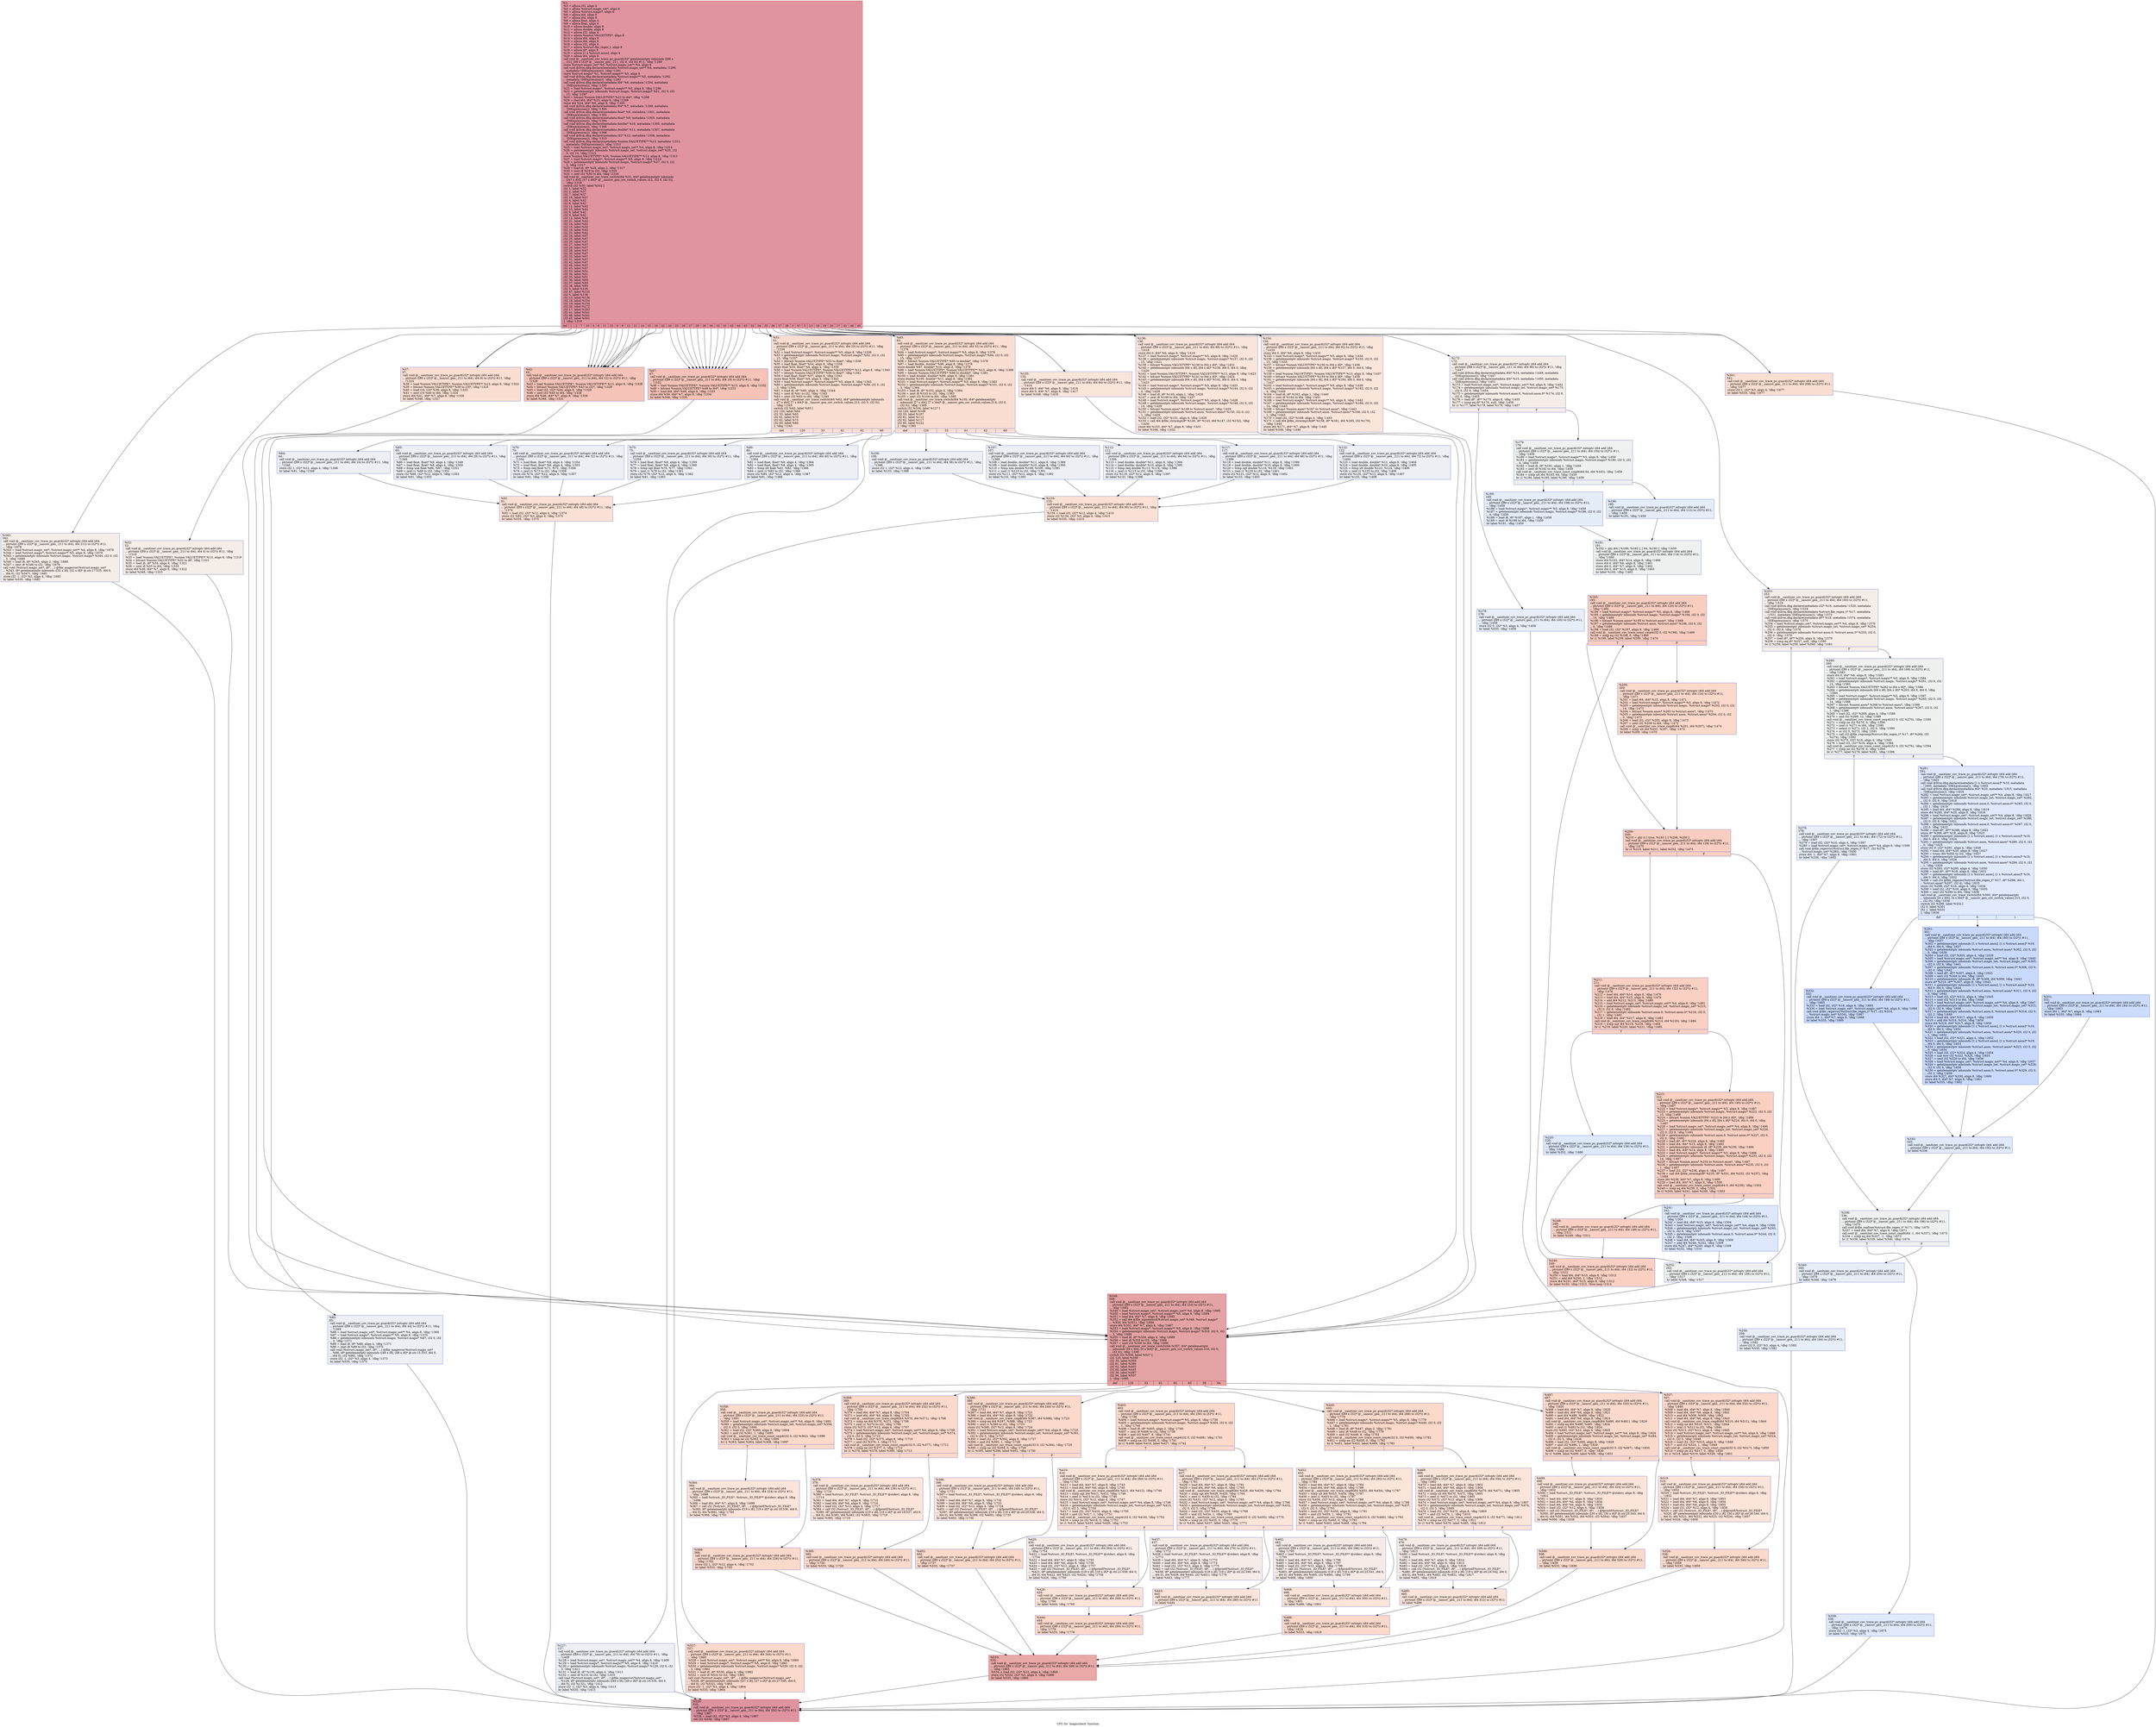 digraph "CFG for 'magiccheck' function" {
	label="CFG for 'magiccheck' function";

	Node0x555555cadf20 [shape=record,color="#b70d28ff", style=filled, fillcolor="#b70d2870",label="{%2:\l  %3 = alloca i32, align 4\l  %4 = alloca %struct.magic_set*, align 8\l  %5 = alloca %struct.magic*, align 8\l  %6 = alloca i64, align 8\l  %7 = alloca i64, align 8\l  %8 = alloca float, align 4\l  %9 = alloca float, align 4\l  %10 = alloca double, align 8\l  %11 = alloca double, align 8\l  %12 = alloca i32, align 4\l  %13 = alloca %union.VALUETYPE*, align 8\l  %14 = alloca i64, align 8\l  %15 = alloca i64, align 8\l  %16 = alloca i32, align 4\l  %17 = alloca %struct.file_regex_t, align 8\l  %18 = alloca i8*, align 8\l  %19 = alloca [1 x %struct.anon], align 4\l  %20 = alloca i64, align 8\l  call void @__sanitizer_cov_trace_pc_guard(i32* getelementptr inbounds ([89 x\l... i32], [89 x i32]* @__sancov_gen_.211, i32 0, i32 0)) #11, !dbg !1289\l  store %struct.magic_set* %0, %struct.magic_set** %4, align 8\l  call void @llvm.dbg.declare(metadata %struct.magic_set** %4, metadata !1290,\l... metadata !DIExpression()), !dbg !1291\l  store %struct.magic* %1, %struct.magic** %5, align 8\l  call void @llvm.dbg.declare(metadata %struct.magic** %5, metadata !1292,\l... metadata !DIExpression()), !dbg !1293\l  call void @llvm.dbg.declare(metadata i64* %6, metadata !1294, metadata\l... !DIExpression()), !dbg !1295\l  %21 = load %struct.magic*, %struct.magic** %5, align 8, !dbg !1296\l  %22 = getelementptr inbounds %struct.magic, %struct.magic* %21, i32 0, i32\l... 15, !dbg !1297\l  %23 = bitcast %union.VALUETYPE* %22 to i64*, !dbg !1298\l  %24 = load i64, i64* %23, align 8, !dbg !1298\l  store i64 %24, i64* %6, align 8, !dbg !1295\l  call void @llvm.dbg.declare(metadata i64* %7, metadata !1299, metadata\l... !DIExpression()), !dbg !1300\l  call void @llvm.dbg.declare(metadata float* %8, metadata !1301, metadata\l... !DIExpression()), !dbg !1302\l  call void @llvm.dbg.declare(metadata float* %9, metadata !1303, metadata\l... !DIExpression()), !dbg !1304\l  call void @llvm.dbg.declare(metadata double* %10, metadata !1305, metadata\l... !DIExpression()), !dbg !1306\l  call void @llvm.dbg.declare(metadata double* %11, metadata !1307, metadata\l... !DIExpression()), !dbg !1308\l  call void @llvm.dbg.declare(metadata i32* %12, metadata !1309, metadata\l... !DIExpression()), !dbg !1310\l  call void @llvm.dbg.declare(metadata %union.VALUETYPE** %13, metadata !1311,\l... metadata !DIExpression()), !dbg !1313\l  %25 = load %struct.magic_set*, %struct.magic_set** %4, align 8, !dbg !1314\l  %26 = getelementptr inbounds %struct.magic_set, %struct.magic_set* %25, i32\l... 0, i32 10, !dbg !1315\l  store %union.VALUETYPE* %26, %union.VALUETYPE** %13, align 8, !dbg !1313\l  %27 = load %struct.magic*, %struct.magic** %5, align 8, !dbg !1316\l  %28 = getelementptr inbounds %struct.magic, %struct.magic* %27, i32 0, i32\l... 5, !dbg !1317\l  %29 = load i8, i8* %28, align 2, !dbg !1317\l  %30 = zext i8 %29 to i32, !dbg !1316\l  %31 = zext i32 %30 to i64, !dbg !1318\l  call void @__sanitizer_cov_trace_switch(i64 %31, i64* getelementptr inbounds\l... ([47 x i64], [47 x i64]* @__sancov_gen_cov_switch_values.212, i32 0, i32 0)),\l... !dbg !1318\l  switch i32 %30, label %342 [\l    i32 1, label %32\l    i32 2, label %37\l    i32 7, label %37\l    i32 10, label %37\l    i32 4, label %42\l    i32 8, label %42\l    i32 11, label %42\l    i32 23, label %42\l    i32 6, label %42\l    i32 9, label %42\l    i32 12, label %42\l    i32 21, label %42\l    i32 14, label %42\l    i32 15, label %42\l    i32 16, label %42\l    i32 22, label %42\l    i32 24, label %47\l    i32 25, label %47\l    i32 26, label %47\l    i32 27, label %47\l    i32 29, label %47\l    i32 28, label %47\l    i32 30, label %47\l    i32 32, label %47\l    i32 31, label %47\l    i32 42, label %47\l    i32 44, label %47\l    i32 43, label %47\l    i32 33, label %51\l    i32 34, label %51\l    i32 35, label %51\l    i32 36, label %93\l    i32 37, label %93\l    i32 38, label %93\l    i32 3, label %135\l    i32 47, label %135\l    i32 5, label %136\l    i32 13, label %136\l    i32 18, label %154\l    i32 19, label %154\l    i32 20, label %172\l    i32 17, label %253\l    i32 41, label %341\l    i32 46, label %341\l    i32 45, label %341\l  ], !dbg !1318\l|{<s0>def|<s1>1|<s2>2|<s3>7|<s4>10|<s5>4|<s6>8|<s7>11|<s8>23|<s9>6|<s10>9|<s11>12|<s12>21|<s13>14|<s14>15|<s15>16|<s16>22|<s17>24|<s18>25|<s19>26|<s20>27|<s21>29|<s22>28|<s23>30|<s24>32|<s25>31|<s26>42|<s27>44|<s28>43|<s29>33|<s30>34|<s31>35|<s32>36|<s33>37|<s34>38|<s35>3|<s36>47|<s37>5|<s38>13|<s39>18|<s40>19|<s41>20|<s42>17|<s43>41|<s44>46|<s45>45}}"];
	Node0x555555cadf20:s0 -> Node0x555555caeb00;
	Node0x555555cadf20:s1 -> Node0x555555c47690;
	Node0x555555cadf20:s2 -> Node0x555555c476e0;
	Node0x555555cadf20:s3 -> Node0x555555c476e0;
	Node0x555555cadf20:s4 -> Node0x555555c476e0;
	Node0x555555cadf20:s5 -> Node0x555555c47730;
	Node0x555555cadf20:s6 -> Node0x555555c47730;
	Node0x555555cadf20:s7 -> Node0x555555c47730;
	Node0x555555cadf20:s8 -> Node0x555555c47730;
	Node0x555555cadf20:s9 -> Node0x555555c47730;
	Node0x555555cadf20:s10 -> Node0x555555c47730;
	Node0x555555cadf20:s11 -> Node0x555555c47730;
	Node0x555555cadf20:s12 -> Node0x555555c47730;
	Node0x555555cadf20:s13 -> Node0x555555c47730;
	Node0x555555cadf20:s14 -> Node0x555555c47730;
	Node0x555555cadf20:s15 -> Node0x555555c47730;
	Node0x555555cadf20:s16 -> Node0x555555c47730;
	Node0x555555cadf20:s17 -> Node0x555555c47780;
	Node0x555555cadf20:s18 -> Node0x555555c47780;
	Node0x555555cadf20:s19 -> Node0x555555c47780;
	Node0x555555cadf20:s20 -> Node0x555555c47780;
	Node0x555555cadf20:s21 -> Node0x555555c47780;
	Node0x555555cadf20:s22 -> Node0x555555c47780;
	Node0x555555cadf20:s23 -> Node0x555555c47780;
	Node0x555555cadf20:s24 -> Node0x555555c47780;
	Node0x555555cadf20:s25 -> Node0x555555c47780;
	Node0x555555cadf20:s26 -> Node0x555555c47780;
	Node0x555555cadf20:s27 -> Node0x555555c47780;
	Node0x555555cadf20:s28 -> Node0x555555c47780;
	Node0x555555cadf20:s29 -> Node0x555555c477d0;
	Node0x555555cadf20:s30 -> Node0x555555c477d0;
	Node0x555555cadf20:s31 -> Node0x555555c477d0;
	Node0x555555cadf20:s32 -> Node0x555555c47a50;
	Node0x555555cadf20:s33 -> Node0x555555c47a50;
	Node0x555555cadf20:s34 -> Node0x555555c47a50;
	Node0x555555cadf20:s35 -> Node0x555555cae100;
	Node0x555555cadf20:s36 -> Node0x555555cae100;
	Node0x555555cadf20:s37 -> Node0x555555cae150;
	Node0x555555cadf20:s38 -> Node0x555555cae150;
	Node0x555555cadf20:s39 -> Node0x555555cae1a0;
	Node0x555555cadf20:s40 -> Node0x555555cae1a0;
	Node0x555555cadf20:s41 -> Node0x555555cae1f0;
	Node0x555555cadf20:s42 -> Node0x555555cae6f0;
	Node0x555555cadf20:s43 -> Node0x555555caeab0;
	Node0x555555cadf20:s44 -> Node0x555555caeab0;
	Node0x555555cadf20:s45 -> Node0x555555caeab0;
	Node0x555555c47690 [shape=record,color="#3d50c3ff", style=filled, fillcolor="#e8d6cc70",label="{%32:\l32:                                               \l  call void @__sanitizer_cov_trace_pc_guard(i32* inttoptr (i64 add (i64\l... ptrtoint ([89 x i32]* @__sancov_gen_.211 to i64), i64 4) to i32*)) #11, !dbg\l... !1319\l  %33 = load %union.VALUETYPE*, %union.VALUETYPE** %13, align 8, !dbg !1319\l  %34 = bitcast %union.VALUETYPE* %33 to i8*, !dbg !1321\l  %35 = load i8, i8* %34, align 8, !dbg !1321\l  %36 = zext i8 %35 to i64, !dbg !1319\l  store i64 %36, i64* %7, align 8, !dbg !1322\l  br label %348, !dbg !1323\l}"];
	Node0x555555c47690 -> Node0x555555caeb50;
	Node0x555555c476e0 [shape=record,color="#3d50c3ff", style=filled, fillcolor="#f7b59970",label="{%37:\l37:                                               \l  call void @__sanitizer_cov_trace_pc_guard(i32* inttoptr (i64 add (i64\l... ptrtoint ([89 x i32]* @__sancov_gen_.211 to i64), i64 8) to i32*)) #11, !dbg\l... !1324\l  %38 = load %union.VALUETYPE*, %union.VALUETYPE** %13, align 8, !dbg !1324\l  %39 = bitcast %union.VALUETYPE* %38 to i16*, !dbg !1325\l  %40 = load i16, i16* %39, align 8, !dbg !1325\l  %41 = zext i16 %40 to i64, !dbg !1324\l  store i64 %41, i64* %7, align 8, !dbg !1326\l  br label %348, !dbg !1327\l}"];
	Node0x555555c476e0 -> Node0x555555caeb50;
	Node0x555555c47730 [shape=record,color="#3d50c3ff", style=filled, fillcolor="#e8765c70",label="{%42:\l42:                                               \l  call void @__sanitizer_cov_trace_pc_guard(i32* inttoptr (i64 add (i64\l... ptrtoint ([89 x i32]* @__sancov_gen_.211 to i64), i64 12) to i32*)) #11, !dbg\l... !1328\l  %43 = load %union.VALUETYPE*, %union.VALUETYPE** %13, align 8, !dbg !1328\l  %44 = bitcast %union.VALUETYPE* %43 to i32*, !dbg !1329\l  %45 = load i32, i32* %44, align 8, !dbg !1329\l  %46 = zext i32 %45 to i64, !dbg !1328\l  store i64 %46, i64* %7, align 8, !dbg !1330\l  br label %348, !dbg !1331\l}"];
	Node0x555555c47730 -> Node0x555555caeb50;
	Node0x555555c47780 [shape=record,color="#3d50c3ff", style=filled, fillcolor="#e8765c70",label="{%47:\l47:                                               \l  call void @__sanitizer_cov_trace_pc_guard(i32* inttoptr (i64 add (i64\l... ptrtoint ([89 x i32]* @__sancov_gen_.211 to i64), i64 16) to i32*)) #11, !dbg\l... !1332\l  %48 = load %union.VALUETYPE*, %union.VALUETYPE** %13, align 8, !dbg !1332\l  %49 = bitcast %union.VALUETYPE* %48 to i64*, !dbg !1333\l  %50 = load i64, i64* %49, align 8, !dbg !1333\l  store i64 %50, i64* %7, align 8, !dbg !1334\l  br label %348, !dbg !1335\l}"];
	Node0x555555c47780 -> Node0x555555caeb50;
	Node0x555555c477d0 [shape=record,color="#3d50c3ff", style=filled, fillcolor="#f7b59970",label="{%51:\l51:                                               \l  call void @__sanitizer_cov_trace_pc_guard(i32* inttoptr (i64 add (i64\l... ptrtoint ([89 x i32]* @__sancov_gen_.211 to i64), i64 20) to i32*)) #11, !dbg\l... !1336\l  %52 = load %struct.magic*, %struct.magic** %5, align 8, !dbg !1336\l  %53 = getelementptr inbounds %struct.magic, %struct.magic* %52, i32 0, i32\l... 15, !dbg !1337\l  %54 = bitcast %union.VALUETYPE* %53 to float*, !dbg !1338\l  %55 = load float, float* %54, align 8, !dbg !1338\l  store float %55, float* %8, align 4, !dbg !1339\l  %56 = load %union.VALUETYPE*, %union.VALUETYPE** %13, align 8, !dbg !1340\l  %57 = bitcast %union.VALUETYPE* %56 to float*, !dbg !1341\l  %58 = load float, float* %57, align 8, !dbg !1341\l  store float %58, float* %9, align 4, !dbg !1342\l  %59 = load %struct.magic*, %struct.magic** %5, align 8, !dbg !1343\l  %60 = getelementptr inbounds %struct.magic, %struct.magic* %59, i32 0, i32\l... 3, !dbg !1344\l  %61 = load i8, i8* %60, align 4, !dbg !1344\l  %62 = zext i8 %61 to i32, !dbg !1343\l  %63 = zext i32 %62 to i64, !dbg !1345\l  call void @__sanitizer_cov_trace_switch(i64 %63, i64* getelementptr inbounds\l... ([7 x i64], [7 x i64]* @__sancov_gen_cov_switch_values.213, i32 0, i32 0)),\l... !dbg !1345\l  switch i32 %62, label %85 [\l    i32 120, label %64\l    i32 33, label %65\l    i32 61, label %70\l    i32 62, label %75\l    i32 60, label %80\l  ], !dbg !1345\l|{<s0>def|<s1>120|<s2>33|<s3>61|<s4>62|<s5>60}}"];
	Node0x555555c477d0:s0 -> Node0x555555c479b0;
	Node0x555555c477d0:s1 -> Node0x555555c47820;
	Node0x555555c477d0:s2 -> Node0x555555c47870;
	Node0x555555c477d0:s3 -> Node0x555555c478c0;
	Node0x555555c477d0:s4 -> Node0x555555c47910;
	Node0x555555c477d0:s5 -> Node0x555555c47960;
	Node0x555555c47820 [shape=record,color="#3d50c3ff", style=filled, fillcolor="#d4dbe670",label="{%64:\l64:                                               \l  call void @__sanitizer_cov_trace_pc_guard(i32* inttoptr (i64 add (i64\l... ptrtoint ([89 x i32]* @__sancov_gen_.211 to i64), i64 24) to i32*)) #11, !dbg\l... !1346\l  store i32 1, i32* %12, align 4, !dbg !1346\l  br label %91, !dbg !1348\l}"];
	Node0x555555c47820 -> Node0x555555c47a00;
	Node0x555555c47870 [shape=record,color="#3d50c3ff", style=filled, fillcolor="#d4dbe670",label="{%65:\l65:                                               \l  call void @__sanitizer_cov_trace_pc_guard(i32* inttoptr (i64 add (i64\l... ptrtoint ([89 x i32]* @__sancov_gen_.211 to i64), i64 28) to i32*)) #11, !dbg\l... !1349\l  %66 = load float, float* %9, align 4, !dbg !1349\l  %67 = load float, float* %8, align 4, !dbg !1350\l  %68 = fcmp une float %66, %67, !dbg !1351\l  %69 = zext i1 %68 to i32, !dbg !1351\l  store i32 %69, i32* %12, align 4, !dbg !1352\l  br label %91, !dbg !1353\l}"];
	Node0x555555c47870 -> Node0x555555c47a00;
	Node0x555555c478c0 [shape=record,color="#3d50c3ff", style=filled, fillcolor="#d4dbe670",label="{%70:\l70:                                               \l  call void @__sanitizer_cov_trace_pc_guard(i32* inttoptr (i64 add (i64\l... ptrtoint ([89 x i32]* @__sancov_gen_.211 to i64), i64 32) to i32*)) #11, !dbg\l... !1354\l  %71 = load float, float* %9, align 4, !dbg !1354\l  %72 = load float, float* %8, align 4, !dbg !1355\l  %73 = fcmp oeq float %71, %72, !dbg !1356\l  %74 = zext i1 %73 to i32, !dbg !1356\l  store i32 %74, i32* %12, align 4, !dbg !1357\l  br label %91, !dbg !1358\l}"];
	Node0x555555c478c0 -> Node0x555555c47a00;
	Node0x555555c47910 [shape=record,color="#3d50c3ff", style=filled, fillcolor="#d4dbe670",label="{%75:\l75:                                               \l  call void @__sanitizer_cov_trace_pc_guard(i32* inttoptr (i64 add (i64\l... ptrtoint ([89 x i32]* @__sancov_gen_.211 to i64), i64 36) to i32*)) #11, !dbg\l... !1359\l  %76 = load float, float* %9, align 4, !dbg !1359\l  %77 = load float, float* %8, align 4, !dbg !1360\l  %78 = fcmp ogt float %76, %77, !dbg !1361\l  %79 = zext i1 %78 to i32, !dbg !1361\l  store i32 %79, i32* %12, align 4, !dbg !1362\l  br label %91, !dbg !1363\l}"];
	Node0x555555c47910 -> Node0x555555c47a00;
	Node0x555555c47960 [shape=record,color="#3d50c3ff", style=filled, fillcolor="#d4dbe670",label="{%80:\l80:                                               \l  call void @__sanitizer_cov_trace_pc_guard(i32* inttoptr (i64 add (i64\l... ptrtoint ([89 x i32]* @__sancov_gen_.211 to i64), i64 40) to i32*)) #11, !dbg\l... !1364\l  %81 = load float, float* %9, align 4, !dbg !1364\l  %82 = load float, float* %8, align 4, !dbg !1365\l  %83 = fcmp olt float %81, %82, !dbg !1366\l  %84 = zext i1 %83 to i32, !dbg !1366\l  store i32 %84, i32* %12, align 4, !dbg !1367\l  br label %91, !dbg !1368\l}"];
	Node0x555555c47960 -> Node0x555555c47a00;
	Node0x555555c479b0 [shape=record,color="#3d50c3ff", style=filled, fillcolor="#d4dbe670",label="{%85:\l85:                                               \l  call void @__sanitizer_cov_trace_pc_guard(i32* inttoptr (i64 add (i64\l... ptrtoint ([89 x i32]* @__sancov_gen_.211 to i64), i64 44) to i32*)) #11, !dbg\l... !1369\l  %86 = load %struct.magic_set*, %struct.magic_set** %4, align 8, !dbg !1369\l  %87 = load %struct.magic*, %struct.magic** %5, align 8, !dbg !1370\l  %88 = getelementptr inbounds %struct.magic, %struct.magic* %87, i32 0, i32\l... 3, !dbg !1371\l  %89 = load i8, i8* %88, align 4, !dbg !1371\l  %90 = zext i8 %89 to i32, !dbg !1370\l  call void (%struct.magic_set*, i8*, ...) @file_magerror(%struct.magic_set*\l... %86, i8* getelementptr inbounds ([48 x i8], [48 x i8]* @.str.15.533, i64 0,\l... i64 0), i32 %90), !dbg !1372\l  store i32 -1, i32* %3, align 4, !dbg !1373\l  br label %535, !dbg !1373\l}"];
	Node0x555555c479b0 -> Node0x555555caf5f0;
	Node0x555555c47a00 [shape=record,color="#3d50c3ff", style=filled, fillcolor="#f7bca170",label="{%91:\l91:                                               \l  call void @__sanitizer_cov_trace_pc_guard(i32* inttoptr (i64 add (i64\l... ptrtoint ([89 x i32]* @__sancov_gen_.211 to i64), i64 48) to i32*)) #11, !dbg\l... !1374\l  %92 = load i32, i32* %12, align 4, !dbg !1374\l  store i32 %92, i32* %3, align 4, !dbg !1375\l  br label %535, !dbg !1375\l}"];
	Node0x555555c47a00 -> Node0x555555caf5f0;
	Node0x555555c47a50 [shape=record,color="#3d50c3ff", style=filled, fillcolor="#f7b59970",label="{%93:\l93:                                               \l  call void @__sanitizer_cov_trace_pc_guard(i32* inttoptr (i64 add (i64\l... ptrtoint ([89 x i32]* @__sancov_gen_.211 to i64), i64 52) to i32*)) #11, !dbg\l... !1376\l  %94 = load %struct.magic*, %struct.magic** %5, align 8, !dbg !1376\l  %95 = getelementptr inbounds %struct.magic, %struct.magic* %94, i32 0, i32\l... 15, !dbg !1377\l  %96 = bitcast %union.VALUETYPE* %95 to double*, !dbg !1378\l  %97 = load double, double* %96, align 8, !dbg !1378\l  store double %97, double* %10, align 8, !dbg !1379\l  %98 = load %union.VALUETYPE*, %union.VALUETYPE** %13, align 8, !dbg !1380\l  %99 = bitcast %union.VALUETYPE* %98 to double*, !dbg !1381\l  %100 = load double, double* %99, align 8, !dbg !1381\l  store double %100, double* %11, align 8, !dbg !1382\l  %101 = load %struct.magic*, %struct.magic** %5, align 8, !dbg !1383\l  %102 = getelementptr inbounds %struct.magic, %struct.magic* %101, i32 0, i32\l... 3, !dbg !1384\l  %103 = load i8, i8* %102, align 4, !dbg !1384\l  %104 = zext i8 %103 to i32, !dbg !1383\l  %105 = zext i32 %104 to i64, !dbg !1385\l  call void @__sanitizer_cov_trace_switch(i64 %105, i64* getelementptr\l... inbounds ([7 x i64], [7 x i64]* @__sancov_gen_cov_switch_values.214, i32 0,\l... i32 0)), !dbg !1385\l  switch i32 %104, label %127 [\l    i32 120, label %106\l    i32 33, label %107\l    i32 61, label %112\l    i32 62, label %117\l    i32 60, label %122\l  ], !dbg !1385\l|{<s0>def|<s1>120|<s2>33|<s3>61|<s4>62|<s5>60}}"];
	Node0x555555c47a50:s0 -> Node0x555555cae060;
	Node0x555555c47a50:s1 -> Node0x555555c47aa0;
	Node0x555555c47a50:s2 -> Node0x555555c47af0;
	Node0x555555c47a50:s3 -> Node0x555555cadf70;
	Node0x555555c47a50:s4 -> Node0x555555cadfc0;
	Node0x555555c47a50:s5 -> Node0x555555cae010;
	Node0x555555c47aa0 [shape=record,color="#3d50c3ff", style=filled, fillcolor="#d4dbe670",label="{%106:\l106:                                              \l  call void @__sanitizer_cov_trace_pc_guard(i32* inttoptr (i64 add (i64\l... ptrtoint ([89 x i32]* @__sancov_gen_.211 to i64), i64 56) to i32*)) #11, !dbg\l... !1386\l  store i32 1, i32* %12, align 4, !dbg !1386\l  br label %133, !dbg !1388\l}"];
	Node0x555555c47aa0 -> Node0x555555cae0b0;
	Node0x555555c47af0 [shape=record,color="#3d50c3ff", style=filled, fillcolor="#d4dbe670",label="{%107:\l107:                                              \l  call void @__sanitizer_cov_trace_pc_guard(i32* inttoptr (i64 add (i64\l... ptrtoint ([89 x i32]* @__sancov_gen_.211 to i64), i64 60) to i32*)) #11, !dbg\l... !1389\l  %108 = load double, double* %11, align 8, !dbg !1389\l  %109 = load double, double* %10, align 8, !dbg !1390\l  %110 = fcmp une double %108, %109, !dbg !1391\l  %111 = zext i1 %110 to i32, !dbg !1391\l  store i32 %111, i32* %12, align 4, !dbg !1392\l  br label %133, !dbg !1393\l}"];
	Node0x555555c47af0 -> Node0x555555cae0b0;
	Node0x555555cadf70 [shape=record,color="#3d50c3ff", style=filled, fillcolor="#d4dbe670",label="{%112:\l112:                                              \l  call void @__sanitizer_cov_trace_pc_guard(i32* inttoptr (i64 add (i64\l... ptrtoint ([89 x i32]* @__sancov_gen_.211 to i64), i64 64) to i32*)) #11, !dbg\l... !1394\l  %113 = load double, double* %11, align 8, !dbg !1394\l  %114 = load double, double* %10, align 8, !dbg !1395\l  %115 = fcmp oeq double %113, %114, !dbg !1396\l  %116 = zext i1 %115 to i32, !dbg !1396\l  store i32 %116, i32* %12, align 4, !dbg !1397\l  br label %133, !dbg !1398\l}"];
	Node0x555555cadf70 -> Node0x555555cae0b0;
	Node0x555555cadfc0 [shape=record,color="#3d50c3ff", style=filled, fillcolor="#d4dbe670",label="{%117:\l117:                                              \l  call void @__sanitizer_cov_trace_pc_guard(i32* inttoptr (i64 add (i64\l... ptrtoint ([89 x i32]* @__sancov_gen_.211 to i64), i64 68) to i32*)) #11, !dbg\l... !1399\l  %118 = load double, double* %11, align 8, !dbg !1399\l  %119 = load double, double* %10, align 8, !dbg !1400\l  %120 = fcmp ogt double %118, %119, !dbg !1401\l  %121 = zext i1 %120 to i32, !dbg !1401\l  store i32 %121, i32* %12, align 4, !dbg !1402\l  br label %133, !dbg !1403\l}"];
	Node0x555555cadfc0 -> Node0x555555cae0b0;
	Node0x555555cae010 [shape=record,color="#3d50c3ff", style=filled, fillcolor="#d4dbe670",label="{%122:\l122:                                              \l  call void @__sanitizer_cov_trace_pc_guard(i32* inttoptr (i64 add (i64\l... ptrtoint ([89 x i32]* @__sancov_gen_.211 to i64), i64 72) to i32*)) #11, !dbg\l... !1404\l  %123 = load double, double* %11, align 8, !dbg !1404\l  %124 = load double, double* %10, align 8, !dbg !1405\l  %125 = fcmp olt double %123, %124, !dbg !1406\l  %126 = zext i1 %125 to i32, !dbg !1406\l  store i32 %126, i32* %12, align 4, !dbg !1407\l  br label %133, !dbg !1408\l}"];
	Node0x555555cae010 -> Node0x555555cae0b0;
	Node0x555555cae060 [shape=record,color="#3d50c3ff", style=filled, fillcolor="#d4dbe670",label="{%127:\l127:                                              \l  call void @__sanitizer_cov_trace_pc_guard(i32* inttoptr (i64 add (i64\l... ptrtoint ([89 x i32]* @__sancov_gen_.211 to i64), i64 76) to i32*)) #11, !dbg\l... !1409\l  %128 = load %struct.magic_set*, %struct.magic_set** %4, align 8, !dbg !1409\l  %129 = load %struct.magic*, %struct.magic** %5, align 8, !dbg !1410\l  %130 = getelementptr inbounds %struct.magic, %struct.magic* %129, i32 0, i32\l... 3, !dbg !1411\l  %131 = load i8, i8* %130, align 4, !dbg !1411\l  %132 = zext i8 %131 to i32, !dbg !1410\l  call void (%struct.magic_set*, i8*, ...) @file_magerror(%struct.magic_set*\l... %128, i8* getelementptr inbounds ([49 x i8], [49 x i8]* @.str.16.534, i64 0,\l... i64 0), i32 %132), !dbg !1412\l  store i32 -1, i32* %3, align 4, !dbg !1413\l  br label %535, !dbg !1413\l}"];
	Node0x555555cae060 -> Node0x555555caf5f0;
	Node0x555555cae0b0 [shape=record,color="#3d50c3ff", style=filled, fillcolor="#f7bca170",label="{%133:\l133:                                              \l  call void @__sanitizer_cov_trace_pc_guard(i32* inttoptr (i64 add (i64\l... ptrtoint ([89 x i32]* @__sancov_gen_.211 to i64), i64 80) to i32*)) #11, !dbg\l... !1414\l  %134 = load i32, i32* %12, align 4, !dbg !1414\l  store i32 %134, i32* %3, align 4, !dbg !1415\l  br label %535, !dbg !1415\l}"];
	Node0x555555cae0b0 -> Node0x555555caf5f0;
	Node0x555555cae100 [shape=record,color="#3d50c3ff", style=filled, fillcolor="#f4c5ad70",label="{%135:\l135:                                              \l  call void @__sanitizer_cov_trace_pc_guard(i32* inttoptr (i64 add (i64\l... ptrtoint ([89 x i32]* @__sancov_gen_.211 to i64), i64 84) to i32*)) #11, !dbg\l... !1416\l  store i64 0, i64* %6, align 8, !dbg !1416\l  store i64 0, i64* %7, align 8, !dbg !1417\l  br label %348, !dbg !1418\l}"];
	Node0x555555cae100 -> Node0x555555caeb50;
	Node0x555555cae150 [shape=record,color="#3d50c3ff", style=filled, fillcolor="#f4c5ad70",label="{%136:\l136:                                              \l  call void @__sanitizer_cov_trace_pc_guard(i32* inttoptr (i64 add (i64\l... ptrtoint ([89 x i32]* @__sancov_gen_.211 to i64), i64 88) to i32*)) #11, !dbg\l... !1419\l  store i64 0, i64* %6, align 8, !dbg !1419\l  %137 = load %struct.magic*, %struct.magic** %5, align 8, !dbg !1420\l  %138 = getelementptr inbounds %struct.magic, %struct.magic* %137, i32 0, i32\l... 15, !dbg !1421\l  %139 = bitcast %union.VALUETYPE* %138 to [64 x i8]*, !dbg !1422\l  %140 = getelementptr inbounds [64 x i8], [64 x i8]* %139, i64 0, i64 0, !dbg\l... !1420\l  %141 = load %union.VALUETYPE*, %union.VALUETYPE** %13, align 8, !dbg !1423\l  %142 = bitcast %union.VALUETYPE* %141 to [64 x i8]*, !dbg !1424\l  %143 = getelementptr inbounds [64 x i8], [64 x i8]* %142, i64 0, i64 0, !dbg\l... !1423\l  %144 = load %struct.magic*, %struct.magic** %5, align 8, !dbg !1425\l  %145 = getelementptr inbounds %struct.magic, %struct.magic* %144, i32 0, i32\l... 4, !dbg !1426\l  %146 = load i8, i8* %145, align 1, !dbg !1426\l  %147 = zext i8 %146 to i64, !dbg !1427\l  %148 = load %struct.magic*, %struct.magic** %5, align 8, !dbg !1428\l  %149 = getelementptr inbounds %struct.magic, %struct.magic* %148, i32 0, i32\l... 14, !dbg !1429\l  %150 = bitcast %union.anon* %149 to %struct.anon*, !dbg !1429\l  %151 = getelementptr inbounds %struct.anon, %struct.anon* %150, i32 0, i32\l... 1, !dbg !1429\l  %152 = load i32, i32* %151, align 4, !dbg !1429\l  %153 = call i64 @file_strncmp(i8* %140, i8* %143, i64 %147, i32 %152), !dbg\l... !1430\l  store i64 %153, i64* %7, align 8, !dbg !1431\l  br label %348, !dbg !1432\l}"];
	Node0x555555cae150 -> Node0x555555caeb50;
	Node0x555555cae1a0 [shape=record,color="#3d50c3ff", style=filled, fillcolor="#f4c5ad70",label="{%154:\l154:                                              \l  call void @__sanitizer_cov_trace_pc_guard(i32* inttoptr (i64 add (i64\l... ptrtoint ([89 x i32]* @__sancov_gen_.211 to i64), i64 92) to i32*)) #11, !dbg\l... !1433\l  store i64 0, i64* %6, align 8, !dbg !1433\l  %155 = load %struct.magic*, %struct.magic** %5, align 8, !dbg !1434\l  %156 = getelementptr inbounds %struct.magic, %struct.magic* %155, i32 0, i32\l... 15, !dbg !1435\l  %157 = bitcast %union.VALUETYPE* %156 to [64 x i8]*, !dbg !1436\l  %158 = getelementptr inbounds [64 x i8], [64 x i8]* %157, i64 0, i64 0, !dbg\l... !1434\l  %159 = load %union.VALUETYPE*, %union.VALUETYPE** %13, align 8, !dbg !1437\l  %160 = bitcast %union.VALUETYPE* %159 to [64 x i8]*, !dbg !1438\l  %161 = getelementptr inbounds [64 x i8], [64 x i8]* %160, i64 0, i64 0, !dbg\l... !1437\l  %162 = load %struct.magic*, %struct.magic** %5, align 8, !dbg !1439\l  %163 = getelementptr inbounds %struct.magic, %struct.magic* %162, i32 0, i32\l... 4, !dbg !1440\l  %164 = load i8, i8* %163, align 1, !dbg !1440\l  %165 = zext i8 %164 to i64, !dbg !1441\l  %166 = load %struct.magic*, %struct.magic** %5, align 8, !dbg !1442\l  %167 = getelementptr inbounds %struct.magic, %struct.magic* %166, i32 0, i32\l... 14, !dbg !1443\l  %168 = bitcast %union.anon* %167 to %struct.anon*, !dbg !1443\l  %169 = getelementptr inbounds %struct.anon, %struct.anon* %168, i32 0, i32\l... 1, !dbg !1443\l  %170 = load i32, i32* %169, align 4, !dbg !1443\l  %171 = call i64 @file_strncmp16(i8* %158, i8* %161, i64 %165, i32 %170),\l... !dbg !1444\l  store i64 %171, i64* %7, align 8, !dbg !1445\l  br label %348, !dbg !1446\l}"];
	Node0x555555cae1a0 -> Node0x555555caeb50;
	Node0x555555cae1f0 [shape=record,color="#3d50c3ff", style=filled, fillcolor="#e8d6cc70",label="{%172:\l172:                                              \l  call void @__sanitizer_cov_trace_pc_guard(i32* inttoptr (i64 add (i64\l... ptrtoint ([89 x i32]* @__sancov_gen_.211 to i64), i64 96) to i32*)) #11, !dbg\l... !1447\l  call void @llvm.dbg.declare(metadata i64* %14, metadata !1449, metadata\l... !DIExpression()), !dbg !1447\l  call void @llvm.dbg.declare(metadata i64* %15, metadata !1450, metadata\l... !DIExpression()), !dbg !1451\l  %173 = load %struct.magic_set*, %struct.magic_set** %4, align 8, !dbg !1452\l  %174 = getelementptr inbounds %struct.magic_set, %struct.magic_set* %173,\l... i32 0, i32 9, !dbg !1454\l  %175 = getelementptr inbounds %struct.anon.0, %struct.anon.0* %174, i32 0,\l... i32 0, !dbg !1455\l  %176 = load i8*, i8** %175, align 8, !dbg !1455\l  %177 = icmp eq i8* %176, null, !dbg !1456\l  br i1 %177, label %178, label %179, !dbg !1457\l|{<s0>T|<s1>F}}"];
	Node0x555555cae1f0:s0 -> Node0x555555cae240;
	Node0x555555cae1f0:s1 -> Node0x555555cae290;
	Node0x555555cae240 [shape=record,color="#3d50c3ff", style=filled, fillcolor="#cbd8ee70",label="{%178:\l178:                                              \l  call void @__sanitizer_cov_trace_pc_guard(i32* inttoptr (i64 add (i64\l... ptrtoint ([89 x i32]* @__sancov_gen_.211 to i64), i64 100) to i32*)) #11,\l... !dbg !1458\l  store i32 0, i32* %3, align 4, !dbg !1458\l  br label %535, !dbg !1458\l}"];
	Node0x555555cae240 -> Node0x555555caf5f0;
	Node0x555555cae290 [shape=record,color="#3d50c3ff", style=filled, fillcolor="#dbdcde70",label="{%179:\l179:                                              \l  call void @__sanitizer_cov_trace_pc_guard(i32* inttoptr (i64 add (i64\l... ptrtoint ([89 x i32]* @__sancov_gen_.211 to i64), i64 104) to i32*)) #11,\l... !dbg !1459\l  %180 = load %struct.magic*, %struct.magic** %5, align 8, !dbg !1459\l  %181 = getelementptr inbounds %struct.magic, %struct.magic* %180, i32 0, i32\l... 4, !dbg !1459\l  %182 = load i8, i8* %181, align 1, !dbg !1459\l  %183 = zext i8 %182 to i64, !dbg !1459\l  call void @__sanitizer_cov_trace_const_cmp8(i64 64, i64 %183), !dbg !1459\l  %184 = icmp ult i64 %183, 64, !dbg !1459\l  br i1 %184, label %185, label %190, !dbg !1459\l|{<s0>T|<s1>F}}"];
	Node0x555555cae290:s0 -> Node0x555555cae2e0;
	Node0x555555cae290:s1 -> Node0x555555cae330;
	Node0x555555cae2e0 [shape=record,color="#3d50c3ff", style=filled, fillcolor="#c5d6f270",label="{%185:\l185:                                              \l  call void @__sanitizer_cov_trace_pc_guard(i32* inttoptr (i64 add (i64\l... ptrtoint ([89 x i32]* @__sancov_gen_.211 to i64), i64 108) to i32*)) #11,\l... !dbg !1459\l  %186 = load %struct.magic*, %struct.magic** %5, align 8, !dbg !1459\l  %187 = getelementptr inbounds %struct.magic, %struct.magic* %186, i32 0, i32\l... 4, !dbg !1459\l  %188 = load i8, i8* %187, align 1, !dbg !1459\l  %189 = zext i8 %188 to i64, !dbg !1459\l  br label %191, !dbg !1459\l}"];
	Node0x555555cae2e0 -> Node0x555555cae380;
	Node0x555555cae330 [shape=record,color="#3d50c3ff", style=filled, fillcolor="#c5d6f270",label="{%190:\l190:                                              \l  call void @__sanitizer_cov_trace_pc_guard(i32* inttoptr (i64 add (i64\l... ptrtoint ([89 x i32]* @__sancov_gen_.211 to i64), i64 112) to i32*)) #11,\l... !dbg !1459\l  br label %191, !dbg !1459\l}"];
	Node0x555555cae330 -> Node0x555555cae380;
	Node0x555555cae380 [shape=record,color="#3d50c3ff", style=filled, fillcolor="#dbdcde70",label="{%191:\l191:                                              \l  %192 = phi i64 [ %189, %185 ], [ 64, %190 ], !dbg !1459\l  call void @__sanitizer_cov_trace_pc_guard(i32* inttoptr (i64 add (i64\l... ptrtoint ([89 x i32]* @__sancov_gen_.211 to i64), i64 116) to i32*)) #11,\l... !dbg !1460\l  store i64 %192, i64* %14, align 8, !dbg !1460\l  store i64 0, i64* %6, align 8, !dbg !1461\l  store i64 0, i64* %7, align 8, !dbg !1462\l  store i64 0, i64* %15, align 8, !dbg !1463\l  br label %193, !dbg !1465\l}"];
	Node0x555555cae380 -> Node0x555555cae3d0;
	Node0x555555cae3d0 [shape=record,color="#3d50c3ff", style=filled, fillcolor="#f2907270",label="{%193:\l193:                                              \l  call void @__sanitizer_cov_trace_pc_guard(i32* inttoptr (i64 add (i64\l... ptrtoint ([89 x i32]* @__sancov_gen_.211 to i64), i64 120) to i32*)) #11,\l... !dbg !1466\l  %194 = load %struct.magic*, %struct.magic** %5, align 8, !dbg !1466\l  %195 = getelementptr inbounds %struct.magic, %struct.magic* %194, i32 0, i32\l... 14, !dbg !1468\l  %196 = bitcast %union.anon* %195 to %struct.anon*, !dbg !1468\l  %197 = getelementptr inbounds %struct.anon, %struct.anon* %196, i32 0, i32\l... 0, !dbg !1468\l  %198 = load i32, i32* %197, align 8, !dbg !1468\l  call void @__sanitizer_cov_trace_const_cmp4(i32 0, i32 %198), !dbg !1469\l  %199 = icmp eq i32 %198, 0, !dbg !1469\l  br i1 %199, label %209, label %200, !dbg !1470\l|{<s0>T|<s1>F}}"];
	Node0x555555cae3d0:s0 -> Node0x555555cae470;
	Node0x555555cae3d0:s1 -> Node0x555555cae420;
	Node0x555555cae420 [shape=record,color="#3d50c3ff", style=filled, fillcolor="#f7a88970",label="{%200:\l200:                                              \l  call void @__sanitizer_cov_trace_pc_guard(i32* inttoptr (i64 add (i64\l... ptrtoint ([89 x i32]* @__sancov_gen_.211 to i64), i64 124) to i32*)) #11,\l... !dbg !1471\l  %201 = load i64, i64* %15, align 8, !dbg !1471\l  %202 = load %struct.magic*, %struct.magic** %5, align 8, !dbg !1472\l  %203 = getelementptr inbounds %struct.magic, %struct.magic* %202, i32 0, i32\l... 14, !dbg !1473\l  %204 = bitcast %union.anon* %203 to %struct.anon*, !dbg !1473\l  %205 = getelementptr inbounds %struct.anon, %struct.anon* %204, i32 0, i32\l... 0, !dbg !1473\l  %206 = load i32, i32* %205, align 8, !dbg !1473\l  %207 = zext i32 %206 to i64, !dbg !1472\l  call void @__sanitizer_cov_trace_cmp8(i64 %201, i64 %207), !dbg !1474\l  %208 = icmp ult i64 %201, %207, !dbg !1474\l  br label %209, !dbg !1470\l}"];
	Node0x555555cae420 -> Node0x555555cae470;
	Node0x555555cae470 [shape=record,color="#3d50c3ff", style=filled, fillcolor="#f2907270",label="{%209:\l209:                                              \l  %210 = phi i1 [ true, %193 ], [ %208, %200 ]\l  call void @__sanitizer_cov_trace_pc_guard(i32* inttoptr (i64 add (i64\l... ptrtoint ([89 x i32]* @__sancov_gen_.211 to i64), i64 128) to i32*)) #11,\l... !dbg !1475\l  br i1 %210, label %211, label %252, !dbg !1475\l|{<s0>T|<s1>F}}"];
	Node0x555555cae470:s0 -> Node0x555555cae4c0;
	Node0x555555cae470:s1 -> Node0x555555cae6a0;
	Node0x555555cae4c0 [shape=record,color="#3d50c3ff", style=filled, fillcolor="#f3947570",label="{%211:\l211:                                              \l  call void @__sanitizer_cov_trace_pc_guard(i32* inttoptr (i64 add (i64\l... ptrtoint ([89 x i32]* @__sancov_gen_.211 to i64), i64 132) to i32*)) #11,\l... !dbg !1476\l  %212 = load i64, i64* %14, align 8, !dbg !1476\l  %213 = load i64, i64* %15, align 8, !dbg !1479\l  %214 = add i64 %212, %213, !dbg !1480\l  %215 = load %struct.magic_set*, %struct.magic_set** %4, align 8, !dbg !1481\l  %216 = getelementptr inbounds %struct.magic_set, %struct.magic_set* %215,\l... i32 0, i32 9, !dbg !1482\l  %217 = getelementptr inbounds %struct.anon.0, %struct.anon.0* %216, i32 0,\l... i32 1, !dbg !1483\l  %218 = load i64, i64* %217, align 8, !dbg !1483\l  call void @__sanitizer_cov_trace_cmp8(i64 %214, i64 %218), !dbg !1484\l  %219 = icmp ugt i64 %214, %218, !dbg !1484\l  br i1 %219, label %220, label %221, !dbg !1485\l|{<s0>T|<s1>F}}"];
	Node0x555555cae4c0:s0 -> Node0x555555cae510;
	Node0x555555cae4c0:s1 -> Node0x555555cae560;
	Node0x555555cae510 [shape=record,color="#3d50c3ff", style=filled, fillcolor="#b5cdfa70",label="{%220:\l220:                                              \l  call void @__sanitizer_cov_trace_pc_guard(i32* inttoptr (i64 add (i64\l... ptrtoint ([89 x i32]* @__sancov_gen_.211 to i64), i64 136) to i32*)) #11,\l... !dbg !1486\l  br label %252, !dbg !1486\l}"];
	Node0x555555cae510 -> Node0x555555cae6a0;
	Node0x555555cae560 [shape=record,color="#3d50c3ff", style=filled, fillcolor="#f3947570",label="{%221:\l221:                                              \l  call void @__sanitizer_cov_trace_pc_guard(i32* inttoptr (i64 add (i64\l... ptrtoint ([89 x i32]* @__sancov_gen_.211 to i64), i64 140) to i32*)) #11,\l... !dbg !1487\l  %222 = load %struct.magic*, %struct.magic** %5, align 8, !dbg !1487\l  %223 = getelementptr inbounds %struct.magic, %struct.magic* %222, i32 0, i32\l... 15, !dbg !1488\l  %224 = bitcast %union.VALUETYPE* %223 to [64 x i8]*, !dbg !1489\l  %225 = getelementptr inbounds [64 x i8], [64 x i8]* %224, i64 0, i64 0, !dbg\l... !1487\l  %226 = load %struct.magic_set*, %struct.magic_set** %4, align 8, !dbg !1490\l  %227 = getelementptr inbounds %struct.magic_set, %struct.magic_set* %226,\l... i32 0, i32 9, !dbg !1491\l  %228 = getelementptr inbounds %struct.anon.0, %struct.anon.0* %227, i32 0,\l... i32 0, !dbg !1492\l  %229 = load i8*, i8** %228, align 8, !dbg !1492\l  %230 = load i64, i64* %15, align 8, !dbg !1493\l  %231 = getelementptr inbounds i8, i8* %229, i64 %230, !dbg !1494\l  %232 = load i64, i64* %14, align 8, !dbg !1495\l  %233 = load %struct.magic*, %struct.magic** %5, align 8, !dbg !1496\l  %234 = getelementptr inbounds %struct.magic, %struct.magic* %233, i32 0, i32\l... 14, !dbg !1497\l  %235 = bitcast %union.anon* %234 to %struct.anon*, !dbg !1497\l  %236 = getelementptr inbounds %struct.anon, %struct.anon* %235, i32 0, i32\l... 1, !dbg !1497\l  %237 = load i32, i32* %236, align 4, !dbg !1497\l  %238 = call i64 @file_strncmp(i8* %225, i8* %231, i64 %232, i32 %237), !dbg\l... !1498\l  store i64 %238, i64* %7, align 8, !dbg !1499\l  %239 = load i64, i64* %7, align 8, !dbg !1500\l  call void @__sanitizer_cov_trace_const_cmp8(i64 0, i64 %239), !dbg !1502\l  %240 = icmp eq i64 %239, 0, !dbg !1502\l  br i1 %240, label %241, label %248, !dbg !1503\l|{<s0>T|<s1>F}}"];
	Node0x555555cae560:s0 -> Node0x555555cae5b0;
	Node0x555555cae560:s1 -> Node0x555555cae600;
	Node0x555555cae5b0 [shape=record,color="#3d50c3ff", style=filled, fillcolor="#b2ccfb70",label="{%241:\l241:                                              \l  call void @__sanitizer_cov_trace_pc_guard(i32* inttoptr (i64 add (i64\l... ptrtoint ([89 x i32]* @__sancov_gen_.211 to i64), i64 144) to i32*)) #11,\l... !dbg !1504\l  %242 = load i64, i64* %15, align 8, !dbg !1504\l  %243 = load %struct.magic_set*, %struct.magic_set** %4, align 8, !dbg !1506\l  %244 = getelementptr inbounds %struct.magic_set, %struct.magic_set* %243,\l... i32 0, i32 9, !dbg !1507\l  %245 = getelementptr inbounds %struct.anon.0, %struct.anon.0* %244, i32 0,\l... i32 2, !dbg !1508\l  %246 = load i64, i64* %245, align 8, !dbg !1509\l  %247 = add i64 %246, %242, !dbg !1509\l  store i64 %247, i64* %245, align 8, !dbg !1509\l  br label %252, !dbg !1510\l}"];
	Node0x555555cae5b0 -> Node0x555555cae6a0;
	Node0x555555cae600 [shape=record,color="#3d50c3ff", style=filled, fillcolor="#f3947570",label="{%248:\l248:                                              \l  call void @__sanitizer_cov_trace_pc_guard(i32* inttoptr (i64 add (i64\l... ptrtoint ([89 x i32]* @__sancov_gen_.211 to i64), i64 148) to i32*)) #11,\l... !dbg !1511\l  br label %249, !dbg !1511\l}"];
	Node0x555555cae600 -> Node0x555555cae650;
	Node0x555555cae650 [shape=record,color="#3d50c3ff", style=filled, fillcolor="#f3947570",label="{%249:\l249:                                              \l  call void @__sanitizer_cov_trace_pc_guard(i32* inttoptr (i64 add (i64\l... ptrtoint ([89 x i32]* @__sancov_gen_.211 to i64), i64 152) to i32*)) #11,\l... !dbg !1512\l  %250 = load i64, i64* %15, align 8, !dbg !1512\l  %251 = add i64 %250, 1, !dbg !1512\l  store i64 %251, i64* %15, align 8, !dbg !1512\l  br label %193, !dbg !1513, !llvm.loop !1514\l}"];
	Node0x555555cae650 -> Node0x555555cae3d0;
	Node0x555555cae6a0 [shape=record,color="#3d50c3ff", style=filled, fillcolor="#dbdcde70",label="{%252:\l252:                                              \l  call void @__sanitizer_cov_trace_pc_guard(i32* inttoptr (i64 add (i64\l... ptrtoint ([89 x i32]* @__sancov_gen_.211 to i64), i64 156) to i32*)) #11,\l... !dbg !1517\l  br label %348, !dbg !1517\l}"];
	Node0x555555cae6a0 -> Node0x555555caeb50;
	Node0x555555cae6f0 [shape=record,color="#3d50c3ff", style=filled, fillcolor="#e8d6cc70",label="{%253:\l253:                                              \l  call void @__sanitizer_cov_trace_pc_guard(i32* inttoptr (i64 add (i64\l... ptrtoint ([89 x i32]* @__sancov_gen_.211 to i64), i64 160) to i32*)) #11,\l... !dbg !1518\l  call void @llvm.dbg.declare(metadata i32* %16, metadata !1520, metadata\l... !DIExpression()), !dbg !1518\l  call void @llvm.dbg.declare(metadata %struct.file_regex_t* %17, metadata\l... !1521, metadata !DIExpression()), !dbg !1573\l  call void @llvm.dbg.declare(metadata i8** %18, metadata !1574, metadata\l... !DIExpression()), !dbg !1575\l  %254 = load %struct.magic_set*, %struct.magic_set** %4, align 8, !dbg !1576\l  %255 = getelementptr inbounds %struct.magic_set, %struct.magic_set* %254,\l... i32 0, i32 9, !dbg !1578\l  %256 = getelementptr inbounds %struct.anon.0, %struct.anon.0* %255, i32 0,\l... i32 0, !dbg !1579\l  %257 = load i8*, i8** %256, align 8, !dbg !1579\l  %258 = icmp eq i8* %257, null, !dbg !1580\l  br i1 %258, label %259, label %260, !dbg !1581\l|{<s0>T|<s1>F}}"];
	Node0x555555cae6f0:s0 -> Node0x555555cae740;
	Node0x555555cae6f0:s1 -> Node0x555555cae790;
	Node0x555555cae740 [shape=record,color="#3d50c3ff", style=filled, fillcolor="#cbd8ee70",label="{%259:\l259:                                              \l  call void @__sanitizer_cov_trace_pc_guard(i32* inttoptr (i64 add (i64\l... ptrtoint ([89 x i32]* @__sancov_gen_.211 to i64), i64 164) to i32*)) #11,\l... !dbg !1582\l  store i32 0, i32* %3, align 4, !dbg !1582\l  br label %535, !dbg !1582\l}"];
	Node0x555555cae740 -> Node0x555555caf5f0;
	Node0x555555cae790 [shape=record,color="#3d50c3ff", style=filled, fillcolor="#dbdcde70",label="{%260:\l260:                                              \l  call void @__sanitizer_cov_trace_pc_guard(i32* inttoptr (i64 add (i64\l... ptrtoint ([89 x i32]* @__sancov_gen_.211 to i64), i64 168) to i32*)) #11,\l... !dbg !1583\l  store i64 0, i64* %6, align 8, !dbg !1583\l  %261 = load %struct.magic*, %struct.magic** %5, align 8, !dbg !1584\l  %262 = getelementptr inbounds %struct.magic, %struct.magic* %261, i32 0, i32\l... 15, !dbg !1585\l  %263 = bitcast %union.VALUETYPE* %262 to [64 x i8]*, !dbg !1586\l  %264 = getelementptr inbounds [64 x i8], [64 x i8]* %263, i64 0, i64 0, !dbg\l... !1584\l  %265 = load %struct.magic*, %struct.magic** %5, align 8, !dbg !1587\l  %266 = getelementptr inbounds %struct.magic, %struct.magic* %265, i32 0, i32\l... 14, !dbg !1588\l  %267 = bitcast %union.anon* %266 to %struct.anon*, !dbg !1588\l  %268 = getelementptr inbounds %struct.anon, %struct.anon* %267, i32 0, i32\l... 1, !dbg !1588\l  %269 = load i32, i32* %268, align 4, !dbg !1588\l  %270 = and i32 %269, 12, !dbg !1589\l  call void @__sanitizer_cov_trace_const_cmp4(i32 0, i32 %270), !dbg !1590\l  %271 = icmp ne i32 %270, 0, !dbg !1590\l  %272 = zext i1 %271 to i64, !dbg !1590\l  %273 = select i1 %271, i32 2, i32 0, !dbg !1590\l  %274 = or i32 5, %273, !dbg !1591\l  %275 = call i32 @file_regcomp(%struct.file_regex_t* %17, i8* %264, i32\l... %274), !dbg !1592\l  store i32 %275, i32* %16, align 4, !dbg !1593\l  %276 = load i32, i32* %16, align 4, !dbg !1594\l  call void @__sanitizer_cov_trace_const_cmp4(i32 0, i32 %276), !dbg !1594\l  %277 = icmp ne i32 %276, 0, !dbg !1594\l  br i1 %277, label %278, label %281, !dbg !1596\l|{<s0>T|<s1>F}}"];
	Node0x555555cae790:s0 -> Node0x555555cae7e0;
	Node0x555555cae790:s1 -> Node0x555555cae830;
	Node0x555555cae7e0 [shape=record,color="#3d50c3ff", style=filled, fillcolor="#cbd8ee70",label="{%278:\l278:                                              \l  call void @__sanitizer_cov_trace_pc_guard(i32* inttoptr (i64 add (i64\l... ptrtoint ([89 x i32]* @__sancov_gen_.211 to i64), i64 172) to i32*)) #11,\l... !dbg !1597\l  %279 = load i32, i32* %16, align 4, !dbg !1597\l  %280 = load %struct.magic_set*, %struct.magic_set** %4, align 8, !dbg !1599\l  call void @file_regerror(%struct.file_regex_t* %17, i32 %279,\l... %struct.magic_set* %280), !dbg !1600\l  store i64 -1, i64* %7, align 8, !dbg !1601\l  br label %336, !dbg !1602\l}"];
	Node0x555555cae7e0 -> Node0x555555cae9c0;
	Node0x555555cae830 [shape=record,color="#3d50c3ff", style=filled, fillcolor="#b9d0f970",label="{%281:\l281:                                              \l  call void @__sanitizer_cov_trace_pc_guard(i32* inttoptr (i64 add (i64\l... ptrtoint ([89 x i32]* @__sancov_gen_.211 to i64), i64 176) to i32*)) #11,\l... !dbg !1603\l  call void @llvm.dbg.declare(metadata [1 x %struct.anon]* %19, metadata\l... !1605, metadata !DIExpression()), !dbg !1603\l  call void @llvm.dbg.declare(metadata i64* %20, metadata !1615, metadata\l... !DIExpression()), !dbg !1616\l  %282 = load %struct.magic_set*, %struct.magic_set** %4, align 8, !dbg !1617\l  %283 = getelementptr inbounds %struct.magic_set, %struct.magic_set* %282,\l... i32 0, i32 9, !dbg !1618\l  %284 = getelementptr inbounds %struct.anon.0, %struct.anon.0* %283, i32 0,\l... i32 1, !dbg !1619\l  %285 = load i64, i64* %284, align 8, !dbg !1619\l  store i64 %285, i64* %20, align 8, !dbg !1616\l  %286 = load %struct.magic_set*, %struct.magic_set** %4, align 8, !dbg !1620\l  %287 = getelementptr inbounds %struct.magic_set, %struct.magic_set* %286,\l... i32 0, i32 9, !dbg !1621\l  %288 = getelementptr inbounds %struct.anon.0, %struct.anon.0* %287, i32 0,\l... i32 0, !dbg !1622\l  %289 = load i8*, i8** %288, align 8, !dbg !1622\l  store i8* %289, i8** %18, align 8, !dbg !1623\l  %290 = getelementptr inbounds [1 x %struct.anon], [1 x %struct.anon]* %19,\l... i64 0, i64 0, !dbg !1624\l  %291 = getelementptr inbounds %struct.anon, %struct.anon* %290, i32 0, i32\l... 0, !dbg !1625\l  store i32 0, i32* %291, align 4, !dbg !1626\l  %292 = load i64, i64* %20, align 8, !dbg !1627\l  %293 = trunc i64 %292 to i32, !dbg !1627\l  %294 = getelementptr inbounds [1 x %struct.anon], [1 x %struct.anon]* %19,\l... i64 0, i64 0, !dbg !1628\l  %295 = getelementptr inbounds %struct.anon, %struct.anon* %294, i32 0, i32\l... 1, !dbg !1629\l  store i32 %293, i32* %295, align 4, !dbg !1630\l  %296 = load i8*, i8** %18, align 8, !dbg !1631\l  %297 = getelementptr inbounds [1 x %struct.anon], [1 x %struct.anon]* %19,\l... i64 0, i64 0, !dbg !1632\l  %298 = call i32 @file_regexec(%struct.file_regex_t* %17, i8* %296, i64 1,\l... %struct.anon* %297, i32 4), !dbg !1633\l  store i32 %298, i32* %16, align 4, !dbg !1634\l  %299 = load i32, i32* %16, align 4, !dbg !1635\l  %300 = zext i32 %299 to i64, !dbg !1636\l  call void @__sanitizer_cov_trace_switch(i64 %300, i64* getelementptr\l... inbounds ([4 x i64], [4 x i64]* @__sancov_gen_cov_switch_values.215, i32 0,\l... i32 0)), !dbg !1636\l  switch i32 %299, label %332 [\l    i32 0, label %301\l    i32 1, label %331\l  ], !dbg !1636\l|{<s0>def|<s1>0|<s2>1}}"];
	Node0x555555cae830:s0 -> Node0x555555cae920;
	Node0x555555cae830:s1 -> Node0x555555cae880;
	Node0x555555cae830:s2 -> Node0x555555cae8d0;
	Node0x555555cae880 [shape=record,color="#3d50c3ff", style=filled, fillcolor="#88abfd70",label="{%301:\l301:                                              \l  call void @__sanitizer_cov_trace_pc_guard(i32* inttoptr (i64 add (i64\l... ptrtoint ([89 x i32]* @__sancov_gen_.211 to i64), i64 180) to i32*)) #11,\l... !dbg !1637\l  %302 = getelementptr inbounds [1 x %struct.anon], [1 x %struct.anon]* %19,\l... i64 0, i64 0, !dbg !1637\l  %303 = getelementptr inbounds %struct.anon, %struct.anon* %302, i32 0, i32\l... 0, !dbg !1639\l  %304 = load i32, i32* %303, align 4, !dbg !1639\l  %305 = load %struct.magic_set*, %struct.magic_set** %4, align 8, !dbg !1640\l  %306 = getelementptr inbounds %struct.magic_set, %struct.magic_set* %305,\l... i32 0, i32 9, !dbg !1641\l  %307 = getelementptr inbounds %struct.anon.0, %struct.anon.0* %306, i32 0,\l... i32 0, !dbg !1642\l  %308 = load i8*, i8** %307, align 8, !dbg !1643\l  %309 = sext i32 %304 to i64, !dbg !1643\l  %310 = getelementptr inbounds i8, i8* %308, i64 %309, !dbg !1643\l  store i8* %310, i8** %307, align 8, !dbg !1643\l  %311 = getelementptr inbounds [1 x %struct.anon], [1 x %struct.anon]* %19,\l... i64 0, i64 0, !dbg !1644\l  %312 = getelementptr inbounds %struct.anon, %struct.anon* %311, i32 0, i32\l... 0, !dbg !1645\l  %313 = load i32, i32* %312, align 4, !dbg !1645\l  %314 = sext i32 %313 to i64, !dbg !1646\l  %315 = load %struct.magic_set*, %struct.magic_set** %4, align 8, !dbg !1647\l  %316 = getelementptr inbounds %struct.magic_set, %struct.magic_set* %315,\l... i32 0, i32 9, !dbg !1648\l  %317 = getelementptr inbounds %struct.anon.0, %struct.anon.0* %316, i32 0,\l... i32 2, !dbg !1649\l  %318 = load i64, i64* %317, align 8, !dbg !1650\l  %319 = add i64 %318, %314, !dbg !1650\l  store i64 %319, i64* %317, align 8, !dbg !1650\l  %320 = getelementptr inbounds [1 x %struct.anon], [1 x %struct.anon]* %19,\l... i64 0, i64 0, !dbg !1651\l  %321 = getelementptr inbounds %struct.anon, %struct.anon* %320, i32 0, i32\l... 1, !dbg !1652\l  %322 = load i32, i32* %321, align 4, !dbg !1652\l  %323 = getelementptr inbounds [1 x %struct.anon], [1 x %struct.anon]* %19,\l... i64 0, i64 0, !dbg !1653\l  %324 = getelementptr inbounds %struct.anon, %struct.anon* %323, i32 0, i32\l... 0, !dbg !1654\l  %325 = load i32, i32* %324, align 4, !dbg !1654\l  %326 = sub nsw i32 %322, %325, !dbg !1655\l  %327 = sext i32 %326 to i64, !dbg !1656\l  %328 = load %struct.magic_set*, %struct.magic_set** %4, align 8, !dbg !1657\l  %329 = getelementptr inbounds %struct.magic_set, %struct.magic_set* %328,\l... i32 0, i32 9, !dbg !1658\l  %330 = getelementptr inbounds %struct.anon.0, %struct.anon.0* %329, i32 0,\l... i32 3, !dbg !1659\l  store i64 %327, i64* %330, align 8, !dbg !1660\l  store i64 0, i64* %7, align 8, !dbg !1661\l  br label %335, !dbg !1662\l}"];
	Node0x555555cae880 -> Node0x555555cae970;
	Node0x555555cae8d0 [shape=record,color="#3d50c3ff", style=filled, fillcolor="#8caffe70",label="{%331:\l331:                                              \l  call void @__sanitizer_cov_trace_pc_guard(i32* inttoptr (i64 add (i64\l... ptrtoint ([89 x i32]* @__sancov_gen_.211 to i64), i64 184) to i32*)) #11,\l... !dbg !1663\l  store i64 1, i64* %7, align 8, !dbg !1663\l  br label %335, !dbg !1664\l}"];
	Node0x555555cae8d0 -> Node0x555555cae970;
	Node0x555555cae920 [shape=record,color="#3d50c3ff", style=filled, fillcolor="#88abfd70",label="{%332:\l332:                                              \l  call void @__sanitizer_cov_trace_pc_guard(i32* inttoptr (i64 add (i64\l... ptrtoint ([89 x i32]* @__sancov_gen_.211 to i64), i64 188) to i32*)) #11,\l... !dbg !1665\l  %333 = load i32, i32* %16, align 4, !dbg !1665\l  %334 = load %struct.magic_set*, %struct.magic_set** %4, align 8, !dbg !1666\l  call void @file_regerror(%struct.file_regex_t* %17, i32 %333,\l... %struct.magic_set* %334), !dbg !1667\l  store i64 -1, i64* %7, align 8, !dbg !1668\l  br label %335, !dbg !1669\l}"];
	Node0x555555cae920 -> Node0x555555cae970;
	Node0x555555cae970 [shape=record,color="#3d50c3ff", style=filled, fillcolor="#b9d0f970",label="{%335:\l335:                                              \l  call void @__sanitizer_cov_trace_pc_guard(i32* inttoptr (i64 add (i64\l... ptrtoint ([89 x i32]* @__sancov_gen_.211 to i64), i64 192) to i32*)) #11\l  br label %336\l}"];
	Node0x555555cae970 -> Node0x555555cae9c0;
	Node0x555555cae9c0 [shape=record,color="#3d50c3ff", style=filled, fillcolor="#dbdcde70",label="{%336:\l336:                                              \l  call void @__sanitizer_cov_trace_pc_guard(i32* inttoptr (i64 add (i64\l... ptrtoint ([89 x i32]* @__sancov_gen_.211 to i64), i64 196) to i32*)) #11,\l... !dbg !1670\l  call void @file_regfree(%struct.file_regex_t* %17), !dbg !1670\l  %337 = load i64, i64* %7, align 8, !dbg !1671\l  call void @__sanitizer_cov_trace_const_cmp8(i64 -1, i64 %337), !dbg !1673\l  %338 = icmp eq i64 %337, -1, !dbg !1673\l  br i1 %338, label %339, label %340, !dbg !1674\l|{<s0>T|<s1>F}}"];
	Node0x555555cae9c0:s0 -> Node0x555555caea10;
	Node0x555555cae9c0:s1 -> Node0x555555caea60;
	Node0x555555caea10 [shape=record,color="#3d50c3ff", style=filled, fillcolor="#b9d0f970",label="{%339:\l339:                                              \l  call void @__sanitizer_cov_trace_pc_guard(i32* inttoptr (i64 add (i64\l... ptrtoint ([89 x i32]* @__sancov_gen_.211 to i64), i64 200) to i32*)) #11,\l... !dbg !1675\l  store i32 -1, i32* %3, align 4, !dbg !1675\l  br label %535, !dbg !1675\l}"];
	Node0x555555caea10 -> Node0x555555caf5f0;
	Node0x555555caea60 [shape=record,color="#3d50c3ff", style=filled, fillcolor="#cbd8ee70",label="{%340:\l340:                                              \l  call void @__sanitizer_cov_trace_pc_guard(i32* inttoptr (i64 add (i64\l... ptrtoint ([89 x i32]* @__sancov_gen_.211 to i64), i64 204) to i32*)) #11,\l... !dbg !1676\l  br label %348, !dbg !1676\l}"];
	Node0x555555caea60 -> Node0x555555caeb50;
	Node0x555555caeab0 [shape=record,color="#3d50c3ff", style=filled, fillcolor="#f7b59970",label="{%341:\l341:                                              \l  call void @__sanitizer_cov_trace_pc_guard(i32* inttoptr (i64 add (i64\l... ptrtoint ([89 x i32]* @__sancov_gen_.211 to i64), i64 208) to i32*)) #11,\l... !dbg !1677\l  store i32 1, i32* %3, align 4, !dbg !1677\l  br label %535, !dbg !1677\l}"];
	Node0x555555caeab0 -> Node0x555555caf5f0;
	Node0x555555caeb00 [shape=record,color="#3d50c3ff", style=filled, fillcolor="#e8d6cc70",label="{%342:\l342:                                              \l  call void @__sanitizer_cov_trace_pc_guard(i32* inttoptr (i64 add (i64\l... ptrtoint ([89 x i32]* @__sancov_gen_.211 to i64), i64 212) to i32*)) #11,\l... !dbg !1678\l  %343 = load %struct.magic_set*, %struct.magic_set** %4, align 8, !dbg !1678\l  %344 = load %struct.magic*, %struct.magic** %5, align 8, !dbg !1679\l  %345 = getelementptr inbounds %struct.magic, %struct.magic* %344, i32 0, i32\l... 5, !dbg !1680\l  %346 = load i8, i8* %345, align 2, !dbg !1680\l  %347 = zext i8 %346 to i32, !dbg !1679\l  call void (%struct.magic_set*, i8*, ...) @file_magerror(%struct.magic_set*\l... %343, i8* getelementptr inbounds ([32 x i8], [32 x i8]* @.str.17.535, i64 0,\l... i64 0), i32 %347), !dbg !1681\l  store i32 -1, i32* %3, align 4, !dbg !1682\l  br label %535, !dbg !1682\l}"];
	Node0x555555caeb00 -> Node0x555555caf5f0;
	Node0x555555caeb50 [shape=record,color="#b70d28ff", style=filled, fillcolor="#c32e3170",label="{%348:\l348:                                              \l  call void @__sanitizer_cov_trace_pc_guard(i32* inttoptr (i64 add (i64\l... ptrtoint ([89 x i32]* @__sancov_gen_.211 to i64), i64 216) to i32*)) #11,\l... !dbg !1683\l  %349 = load %struct.magic_set*, %struct.magic_set** %4, align 8, !dbg !1683\l  %350 = load %struct.magic*, %struct.magic** %5, align 8, !dbg !1684\l  %351 = load i64, i64* %7, align 8, !dbg !1685\l  %352 = call i64 @file_signextend(%struct.magic_set* %349, %struct.magic*\l... %350, i64 %351), !dbg !1686\l  store i64 %352, i64* %7, align 8, !dbg !1687\l  %353 = load %struct.magic*, %struct.magic** %5, align 8, !dbg !1688\l  %354 = getelementptr inbounds %struct.magic, %struct.magic* %353, i32 0, i32\l... 3, !dbg !1689\l  %355 = load i8, i8* %354, align 4, !dbg !1689\l  %356 = zext i8 %355 to i32, !dbg !1688\l  %357 = zext i32 %356 to i64, !dbg !1690\l  call void @__sanitizer_cov_trace_switch(i64 %357, i64* getelementptr\l... inbounds ([9 x i64], [9 x i64]* @__sancov_gen_cov_switch_values.216, i32 0,\l... i32 0)), !dbg !1690\l  switch i32 %356, label %527 [\l    i32 120, label %358\l    i32 33, label %369\l    i32 61, label %386\l    i32 62, label %403\l    i32 60, label %445\l    i32 38, label %487\l    i32 94, label %507\l  ], !dbg !1690\l|{<s0>def|<s1>120|<s2>33|<s3>61|<s4>62|<s5>60|<s6>38|<s7>94}}"];
	Node0x555555caeb50:s0 -> Node0x555555caf550;
	Node0x555555caeb50:s1 -> Node0x555555caeba0;
	Node0x555555caeb50:s2 -> Node0x555555caec90;
	Node0x555555caeb50:s3 -> Node0x555555caed80;
	Node0x555555caeb50:s4 -> Node0x555555caee70;
	Node0x555555caeb50:s5 -> Node0x555555caf0f0;
	Node0x555555caeb50:s6 -> Node0x555555caf370;
	Node0x555555caeb50:s7 -> Node0x555555caf460;
	Node0x555555caeba0 [shape=record,color="#3d50c3ff", style=filled, fillcolor="#f7a88970",label="{%358:\l358:                                              \l  call void @__sanitizer_cov_trace_pc_guard(i32* inttoptr (i64 add (i64\l... ptrtoint ([89 x i32]* @__sancov_gen_.211 to i64), i64 220) to i32*)) #11,\l... !dbg !1691\l  %359 = load %struct.magic_set*, %struct.magic_set** %4, align 8, !dbg !1691\l  %360 = getelementptr inbounds %struct.magic_set, %struct.magic_set* %359,\l... i32 0, i32 5, !dbg !1694\l  %361 = load i32, i32* %360, align 8, !dbg !1694\l  %362 = and i32 %361, 1, !dbg !1695\l  call void @__sanitizer_cov_trace_const_cmp4(i32 0, i32 %362), !dbg !1696\l  %363 = icmp ne i32 %362, 0, !dbg !1696\l  br i1 %363, label %364, label %368, !dbg !1697\l|{<s0>T|<s1>F}}"];
	Node0x555555caeba0:s0 -> Node0x555555caebf0;
	Node0x555555caeba0:s1 -> Node0x555555caec40;
	Node0x555555caebf0 [shape=record,color="#3d50c3ff", style=filled, fillcolor="#f5c1a970",label="{%364:\l364:                                              \l  call void @__sanitizer_cov_trace_pc_guard(i32* inttoptr (i64 add (i64\l... ptrtoint ([89 x i32]* @__sancov_gen_.211 to i64), i64 224) to i32*)) #11,\l... !dbg !1698\l  %365 = load %struct._IO_FILE*, %struct._IO_FILE** @stderr, align 8, !dbg\l... !1698\l  %366 = load i64, i64* %7, align 8, !dbg !1699\l  %367 = call i32 (%struct._IO_FILE*, i8*, ...) @fprintf(%struct._IO_FILE*\l... %365, i8* getelementptr inbounds ([19 x i8], [19 x i8]* @.str.18.536, i64 0,\l... i64 0), i64 %366), !dbg !1700\l  br label %368, !dbg !1701\l}"];
	Node0x555555caebf0 -> Node0x555555caec40;
	Node0x555555caec40 [shape=record,color="#3d50c3ff", style=filled, fillcolor="#f7a88970",label="{%368:\l368:                                              \l  call void @__sanitizer_cov_trace_pc_guard(i32* inttoptr (i64 add (i64\l... ptrtoint ([89 x i32]* @__sancov_gen_.211 to i64), i64 228) to i32*)) #11,\l... !dbg !1702\l  store i32 1, i32* %12, align 4, !dbg !1702\l  br label %533, !dbg !1703\l}"];
	Node0x555555caec40 -> Node0x555555caf5a0;
	Node0x555555caec90 [shape=record,color="#3d50c3ff", style=filled, fillcolor="#f7a88970",label="{%369:\l369:                                              \l  call void @__sanitizer_cov_trace_pc_guard(i32* inttoptr (i64 add (i64\l... ptrtoint ([89 x i32]* @__sancov_gen_.211 to i64), i64 232) to i32*)) #11,\l... !dbg !1704\l  %370 = load i64, i64* %7, align 8, !dbg !1704\l  %371 = load i64, i64* %6, align 8, !dbg !1705\l  call void @__sanitizer_cov_trace_cmp8(i64 %370, i64 %371), !dbg !1706\l  %372 = icmp ne i64 %370, %371, !dbg !1706\l  %373 = zext i1 %372 to i32, !dbg !1706\l  store i32 %373, i32* %12, align 4, !dbg !1707\l  %374 = load %struct.magic_set*, %struct.magic_set** %4, align 8, !dbg !1708\l  %375 = getelementptr inbounds %struct.magic_set, %struct.magic_set* %374,\l... i32 0, i32 5, !dbg !1710\l  %376 = load i32, i32* %375, align 8, !dbg !1710\l  %377 = and i32 %376, 1, !dbg !1711\l  call void @__sanitizer_cov_trace_const_cmp4(i32 0, i32 %377), !dbg !1712\l  %378 = icmp ne i32 %377, 0, !dbg !1712\l  br i1 %378, label %379, label %385, !dbg !1713\l|{<s0>T|<s1>F}}"];
	Node0x555555caec90:s0 -> Node0x555555caece0;
	Node0x555555caec90:s1 -> Node0x555555caed30;
	Node0x555555caece0 [shape=record,color="#3d50c3ff", style=filled, fillcolor="#f5c1a970",label="{%379:\l379:                                              \l  call void @__sanitizer_cov_trace_pc_guard(i32* inttoptr (i64 add (i64\l... ptrtoint ([89 x i32]* @__sancov_gen_.211 to i64), i64 236) to i32*)) #11,\l... !dbg !1714\l  %380 = load %struct._IO_FILE*, %struct._IO_FILE** @stderr, align 8, !dbg\l... !1714\l  %381 = load i64, i64* %7, align 8, !dbg !1715\l  %382 = load i64, i64* %6, align 8, !dbg !1716\l  %383 = load i32, i32* %12, align 4, !dbg !1717\l  %384 = call i32 (%struct._IO_FILE*, i8*, ...) @fprintf(%struct._IO_FILE*\l... %380, i8* getelementptr inbounds ([19 x i8], [19 x i8]* @.str.19.537, i64 0,\l... i64 0), i64 %381, i64 %382, i32 %383), !dbg !1718\l  br label %385, !dbg !1719\l}"];
	Node0x555555caece0 -> Node0x555555caed30;
	Node0x555555caed30 [shape=record,color="#3d50c3ff", style=filled, fillcolor="#f7a88970",label="{%385:\l385:                                              \l  call void @__sanitizer_cov_trace_pc_guard(i32* inttoptr (i64 add (i64\l... ptrtoint ([89 x i32]* @__sancov_gen_.211 to i64), i64 240) to i32*)) #11,\l... !dbg !1720\l  br label %533, !dbg !1720\l}"];
	Node0x555555caed30 -> Node0x555555caf5a0;
	Node0x555555caed80 [shape=record,color="#3d50c3ff", style=filled, fillcolor="#f7a88970",label="{%386:\l386:                                              \l  call void @__sanitizer_cov_trace_pc_guard(i32* inttoptr (i64 add (i64\l... ptrtoint ([89 x i32]* @__sancov_gen_.211 to i64), i64 244) to i32*)) #11,\l... !dbg !1721\l  %387 = load i64, i64* %7, align 8, !dbg !1721\l  %388 = load i64, i64* %6, align 8, !dbg !1722\l  call void @__sanitizer_cov_trace_cmp8(i64 %387, i64 %388), !dbg !1723\l  %389 = icmp eq i64 %387, %388, !dbg !1723\l  %390 = zext i1 %389 to i32, !dbg !1723\l  store i32 %390, i32* %12, align 4, !dbg !1724\l  %391 = load %struct.magic_set*, %struct.magic_set** %4, align 8, !dbg !1725\l  %392 = getelementptr inbounds %struct.magic_set, %struct.magic_set* %391,\l... i32 0, i32 5, !dbg !1727\l  %393 = load i32, i32* %392, align 8, !dbg !1727\l  %394 = and i32 %393, 1, !dbg !1728\l  call void @__sanitizer_cov_trace_const_cmp4(i32 0, i32 %394), !dbg !1729\l  %395 = icmp ne i32 %394, 0, !dbg !1729\l  br i1 %395, label %396, label %402, !dbg !1730\l|{<s0>T|<s1>F}}"];
	Node0x555555caed80:s0 -> Node0x555555caedd0;
	Node0x555555caed80:s1 -> Node0x555555caee20;
	Node0x555555caedd0 [shape=record,color="#3d50c3ff", style=filled, fillcolor="#f5c1a970",label="{%396:\l396:                                              \l  call void @__sanitizer_cov_trace_pc_guard(i32* inttoptr (i64 add (i64\l... ptrtoint ([89 x i32]* @__sancov_gen_.211 to i64), i64 248) to i32*)) #11,\l... !dbg !1731\l  %397 = load %struct._IO_FILE*, %struct._IO_FILE** @stderr, align 8, !dbg\l... !1731\l  %398 = load i64, i64* %7, align 8, !dbg !1732\l  %399 = load i64, i64* %6, align 8, !dbg !1733\l  %400 = load i32, i32* %12, align 4, !dbg !1734\l  %401 = call i32 (%struct._IO_FILE*, i8*, ...) @fprintf(%struct._IO_FILE*\l... %397, i8* getelementptr inbounds ([19 x i8], [19 x i8]* @.str.20.538, i64 0,\l... i64 0), i64 %398, i64 %399, i32 %400), !dbg !1735\l  br label %402, !dbg !1736\l}"];
	Node0x555555caedd0 -> Node0x555555caee20;
	Node0x555555caee20 [shape=record,color="#3d50c3ff", style=filled, fillcolor="#f7a88970",label="{%402:\l402:                                              \l  call void @__sanitizer_cov_trace_pc_guard(i32* inttoptr (i64 add (i64\l... ptrtoint ([89 x i32]* @__sancov_gen_.211 to i64), i64 252) to i32*)) #11,\l... !dbg !1737\l  br label %533, !dbg !1737\l}"];
	Node0x555555caee20 -> Node0x555555caf5a0;
	Node0x555555caee70 [shape=record,color="#3d50c3ff", style=filled, fillcolor="#f7a88970",label="{%403:\l403:                                              \l  call void @__sanitizer_cov_trace_pc_guard(i32* inttoptr (i64 add (i64\l... ptrtoint ([89 x i32]* @__sancov_gen_.211 to i64), i64 256) to i32*)) #11,\l... !dbg !1738\l  %404 = load %struct.magic*, %struct.magic** %5, align 8, !dbg !1738\l  %405 = getelementptr inbounds %struct.magic, %struct.magic* %404, i32 0, i32\l... 1, !dbg !1740\l  %406 = load i8, i8* %405, align 2, !dbg !1740\l  %407 = zext i8 %406 to i32, !dbg !1738\l  %408 = and i32 %407, 8, !dbg !1741\l  call void @__sanitizer_cov_trace_const_cmp4(i32 0, i32 %408), !dbg !1741\l  %409 = icmp ne i32 %408, 0, !dbg !1741\l  br i1 %409, label %410, label %427, !dbg !1742\l|{<s0>T|<s1>F}}"];
	Node0x555555caee70:s0 -> Node0x555555caeec0;
	Node0x555555caee70:s1 -> Node0x555555caefb0;
	Node0x555555caeec0 [shape=record,color="#3d50c3ff", style=filled, fillcolor="#f5c1a970",label="{%410:\l410:                                              \l  call void @__sanitizer_cov_trace_pc_guard(i32* inttoptr (i64 add (i64\l... ptrtoint ([89 x i32]* @__sancov_gen_.211 to i64), i64 260) to i32*)) #11,\l... !dbg !1743\l  %411 = load i64, i64* %7, align 8, !dbg !1743\l  %412 = load i64, i64* %6, align 8, !dbg !1745\l  call void @__sanitizer_cov_trace_cmp8(i64 %411, i64 %412), !dbg !1746\l  %413 = icmp ugt i64 %411, %412, !dbg !1746\l  %414 = zext i1 %413 to i32, !dbg !1746\l  store i32 %414, i32* %12, align 4, !dbg !1747\l  %415 = load %struct.magic_set*, %struct.magic_set** %4, align 8, !dbg !1748\l  %416 = getelementptr inbounds %struct.magic_set, %struct.magic_set* %415,\l... i32 0, i32 5, !dbg !1750\l  %417 = load i32, i32* %416, align 8, !dbg !1750\l  %418 = and i32 %417, 1, !dbg !1751\l  call void @__sanitizer_cov_trace_const_cmp4(i32 0, i32 %418), !dbg !1752\l  %419 = icmp ne i32 %418, 0, !dbg !1752\l  br i1 %419, label %420, label %426, !dbg !1753\l|{<s0>T|<s1>F}}"];
	Node0x555555caeec0:s0 -> Node0x555555caef10;
	Node0x555555caeec0:s1 -> Node0x555555caef60;
	Node0x555555caef10 [shape=record,color="#3d50c3ff", style=filled, fillcolor="#ead5c970",label="{%420:\l420:                                              \l  call void @__sanitizer_cov_trace_pc_guard(i32* inttoptr (i64 add (i64\l... ptrtoint ([89 x i32]* @__sancov_gen_.211 to i64), i64 264) to i32*)) #11,\l... !dbg !1754\l  %421 = load %struct._IO_FILE*, %struct._IO_FILE** @stderr, align 8, !dbg\l... !1754\l  %422 = load i64, i64* %7, align 8, !dbg !1755\l  %423 = load i64, i64* %6, align 8, !dbg !1756\l  %424 = load i32, i32* %12, align 4, !dbg !1757\l  %425 = call i32 (%struct._IO_FILE*, i8*, ...) @fprintf(%struct._IO_FILE*\l... %421, i8* getelementptr inbounds ([18 x i8], [18 x i8]* @.str.21.539, i64 0,\l... i64 0), i64 %422, i64 %423, i32 %424), !dbg !1758\l  br label %426, !dbg !1759\l}"];
	Node0x555555caef10 -> Node0x555555caef60;
	Node0x555555caef60 [shape=record,color="#3d50c3ff", style=filled, fillcolor="#f5c1a970",label="{%426:\l426:                                              \l  call void @__sanitizer_cov_trace_pc_guard(i32* inttoptr (i64 add (i64\l... ptrtoint ([89 x i32]* @__sancov_gen_.211 to i64), i64 268) to i32*)) #11,\l... !dbg !1760\l  br label %444, !dbg !1760\l}"];
	Node0x555555caef60 -> Node0x555555caf0a0;
	Node0x555555caefb0 [shape=record,color="#3d50c3ff", style=filled, fillcolor="#f5c1a970",label="{%427:\l427:                                              \l  call void @__sanitizer_cov_trace_pc_guard(i32* inttoptr (i64 add (i64\l... ptrtoint ([89 x i32]* @__sancov_gen_.211 to i64), i64 272) to i32*)) #11,\l... !dbg !1761\l  %428 = load i64, i64* %7, align 8, !dbg !1761\l  %429 = load i64, i64* %6, align 8, !dbg !1763\l  call void @__sanitizer_cov_trace_cmp8(i64 %428, i64 %429), !dbg !1764\l  %430 = icmp sgt i64 %428, %429, !dbg !1764\l  %431 = zext i1 %430 to i32, !dbg !1764\l  store i32 %431, i32* %12, align 4, !dbg !1765\l  %432 = load %struct.magic_set*, %struct.magic_set** %4, align 8, !dbg !1766\l  %433 = getelementptr inbounds %struct.magic_set, %struct.magic_set* %432,\l... i32 0, i32 5, !dbg !1768\l  %434 = load i32, i32* %433, align 8, !dbg !1768\l  %435 = and i32 %434, 1, !dbg !1769\l  call void @__sanitizer_cov_trace_const_cmp4(i32 0, i32 %435), !dbg !1770\l  %436 = icmp ne i32 %435, 0, !dbg !1770\l  br i1 %436, label %437, label %443, !dbg !1771\l|{<s0>T|<s1>F}}"];
	Node0x555555caefb0:s0 -> Node0x555555caf000;
	Node0x555555caefb0:s1 -> Node0x555555caf050;
	Node0x555555caf000 [shape=record,color="#3d50c3ff", style=filled, fillcolor="#ead5c970",label="{%437:\l437:                                              \l  call void @__sanitizer_cov_trace_pc_guard(i32* inttoptr (i64 add (i64\l... ptrtoint ([89 x i32]* @__sancov_gen_.211 to i64), i64 276) to i32*)) #11,\l... !dbg !1772\l  %438 = load %struct._IO_FILE*, %struct._IO_FILE** @stderr, align 8, !dbg\l... !1772\l  %439 = load i64, i64* %7, align 8, !dbg !1773\l  %440 = load i64, i64* %6, align 8, !dbg !1774\l  %441 = load i32, i32* %12, align 4, !dbg !1775\l  %442 = call i32 (%struct._IO_FILE*, i8*, ...) @fprintf(%struct._IO_FILE*\l... %438, i8* getelementptr inbounds ([18 x i8], [18 x i8]* @.str.22.540, i64 0,\l... i64 0), i64 %439, i64 %440, i32 %441), !dbg !1776\l  br label %443, !dbg !1777\l}"];
	Node0x555555caf000 -> Node0x555555caf050;
	Node0x555555caf050 [shape=record,color="#3d50c3ff", style=filled, fillcolor="#f5c1a970",label="{%443:\l443:                                              \l  call void @__sanitizer_cov_trace_pc_guard(i32* inttoptr (i64 add (i64\l... ptrtoint ([89 x i32]* @__sancov_gen_.211 to i64), i64 280) to i32*)) #11\l  br label %444\l}"];
	Node0x555555caf050 -> Node0x555555caf0a0;
	Node0x555555caf0a0 [shape=record,color="#3d50c3ff", style=filled, fillcolor="#f7a88970",label="{%444:\l444:                                              \l  call void @__sanitizer_cov_trace_pc_guard(i32* inttoptr (i64 add (i64\l... ptrtoint ([89 x i32]* @__sancov_gen_.211 to i64), i64 284) to i32*)) #11,\l... !dbg !1778\l  br label %533, !dbg !1778\l}"];
	Node0x555555caf0a0 -> Node0x555555caf5a0;
	Node0x555555caf0f0 [shape=record,color="#3d50c3ff", style=filled, fillcolor="#f7a88970",label="{%445:\l445:                                              \l  call void @__sanitizer_cov_trace_pc_guard(i32* inttoptr (i64 add (i64\l... ptrtoint ([89 x i32]* @__sancov_gen_.211 to i64), i64 288) to i32*)) #11,\l... !dbg !1779\l  %446 = load %struct.magic*, %struct.magic** %5, align 8, !dbg !1779\l  %447 = getelementptr inbounds %struct.magic, %struct.magic* %446, i32 0, i32\l... 1, !dbg !1781\l  %448 = load i8, i8* %447, align 2, !dbg !1781\l  %449 = zext i8 %448 to i32, !dbg !1779\l  %450 = and i32 %449, 8, !dbg !1782\l  call void @__sanitizer_cov_trace_const_cmp4(i32 0, i32 %450), !dbg !1782\l  %451 = icmp ne i32 %450, 0, !dbg !1782\l  br i1 %451, label %452, label %469, !dbg !1783\l|{<s0>T|<s1>F}}"];
	Node0x555555caf0f0:s0 -> Node0x555555caf140;
	Node0x555555caf0f0:s1 -> Node0x555555caf230;
	Node0x555555caf140 [shape=record,color="#3d50c3ff", style=filled, fillcolor="#f5c1a970",label="{%452:\l452:                                              \l  call void @__sanitizer_cov_trace_pc_guard(i32* inttoptr (i64 add (i64\l... ptrtoint ([89 x i32]* @__sancov_gen_.211 to i64), i64 292) to i32*)) #11,\l... !dbg !1784\l  %453 = load i64, i64* %7, align 8, !dbg !1784\l  %454 = load i64, i64* %6, align 8, !dbg !1786\l  call void @__sanitizer_cov_trace_cmp8(i64 %453, i64 %454), !dbg !1787\l  %455 = icmp ult i64 %453, %454, !dbg !1787\l  %456 = zext i1 %455 to i32, !dbg !1787\l  store i32 %456, i32* %12, align 4, !dbg !1788\l  %457 = load %struct.magic_set*, %struct.magic_set** %4, align 8, !dbg !1789\l  %458 = getelementptr inbounds %struct.magic_set, %struct.magic_set* %457,\l... i32 0, i32 5, !dbg !1791\l  %459 = load i32, i32* %458, align 8, !dbg !1791\l  %460 = and i32 %459, 1, !dbg !1792\l  call void @__sanitizer_cov_trace_const_cmp4(i32 0, i32 %460), !dbg !1793\l  %461 = icmp ne i32 %460, 0, !dbg !1793\l  br i1 %461, label %462, label %468, !dbg !1794\l|{<s0>T|<s1>F}}"];
	Node0x555555caf140:s0 -> Node0x555555caf190;
	Node0x555555caf140:s1 -> Node0x555555caf1e0;
	Node0x555555caf190 [shape=record,color="#3d50c3ff", style=filled, fillcolor="#ead5c970",label="{%462:\l462:                                              \l  call void @__sanitizer_cov_trace_pc_guard(i32* inttoptr (i64 add (i64\l... ptrtoint ([89 x i32]* @__sancov_gen_.211 to i64), i64 296) to i32*)) #11,\l... !dbg !1795\l  %463 = load %struct._IO_FILE*, %struct._IO_FILE** @stderr, align 8, !dbg\l... !1795\l  %464 = load i64, i64* %7, align 8, !dbg !1796\l  %465 = load i64, i64* %6, align 8, !dbg !1797\l  %466 = load i32, i32* %12, align 4, !dbg !1798\l  %467 = call i32 (%struct._IO_FILE*, i8*, ...) @fprintf(%struct._IO_FILE*\l... %463, i8* getelementptr inbounds ([18 x i8], [18 x i8]* @.str.23.541, i64 0,\l... i64 0), i64 %464, i64 %465, i32 %466), !dbg !1799\l  br label %468, !dbg !1800\l}"];
	Node0x555555caf190 -> Node0x555555caf1e0;
	Node0x555555caf1e0 [shape=record,color="#3d50c3ff", style=filled, fillcolor="#f5c1a970",label="{%468:\l468:                                              \l  call void @__sanitizer_cov_trace_pc_guard(i32* inttoptr (i64 add (i64\l... ptrtoint ([89 x i32]* @__sancov_gen_.211 to i64), i64 300) to i32*)) #11,\l... !dbg !1801\l  br label %486, !dbg !1801\l}"];
	Node0x555555caf1e0 -> Node0x555555caf320;
	Node0x555555caf230 [shape=record,color="#3d50c3ff", style=filled, fillcolor="#f5c1a970",label="{%469:\l469:                                              \l  call void @__sanitizer_cov_trace_pc_guard(i32* inttoptr (i64 add (i64\l... ptrtoint ([89 x i32]* @__sancov_gen_.211 to i64), i64 304) to i32*)) #11,\l... !dbg !1802\l  %470 = load i64, i64* %7, align 8, !dbg !1802\l  %471 = load i64, i64* %6, align 8, !dbg !1804\l  call void @__sanitizer_cov_trace_cmp8(i64 %470, i64 %471), !dbg !1805\l  %472 = icmp slt i64 %470, %471, !dbg !1805\l  %473 = zext i1 %472 to i32, !dbg !1805\l  store i32 %473, i32* %12, align 4, !dbg !1806\l  %474 = load %struct.magic_set*, %struct.magic_set** %4, align 8, !dbg !1807\l  %475 = getelementptr inbounds %struct.magic_set, %struct.magic_set* %474,\l... i32 0, i32 5, !dbg !1809\l  %476 = load i32, i32* %475, align 8, !dbg !1809\l  %477 = and i32 %476, 1, !dbg !1810\l  call void @__sanitizer_cov_trace_const_cmp4(i32 0, i32 %477), !dbg !1811\l  %478 = icmp ne i32 %477, 0, !dbg !1811\l  br i1 %478, label %479, label %485, !dbg !1812\l|{<s0>T|<s1>F}}"];
	Node0x555555caf230:s0 -> Node0x555555caf280;
	Node0x555555caf230:s1 -> Node0x555555caf2d0;
	Node0x555555caf280 [shape=record,color="#3d50c3ff", style=filled, fillcolor="#ead5c970",label="{%479:\l479:                                              \l  call void @__sanitizer_cov_trace_pc_guard(i32* inttoptr (i64 add (i64\l... ptrtoint ([89 x i32]* @__sancov_gen_.211 to i64), i64 308) to i32*)) #11,\l... !dbg !1813\l  %480 = load %struct._IO_FILE*, %struct._IO_FILE** @stderr, align 8, !dbg\l... !1813\l  %481 = load i64, i64* %7, align 8, !dbg !1814\l  %482 = load i64, i64* %6, align 8, !dbg !1815\l  %483 = load i32, i32* %12, align 4, !dbg !1816\l  %484 = call i32 (%struct._IO_FILE*, i8*, ...) @fprintf(%struct._IO_FILE*\l... %480, i8* getelementptr inbounds ([18 x i8], [18 x i8]* @.str.24.542, i64 0,\l... i64 0), i64 %481, i64 %482, i32 %483), !dbg !1817\l  br label %485, !dbg !1818\l}"];
	Node0x555555caf280 -> Node0x555555caf2d0;
	Node0x555555caf2d0 [shape=record,color="#3d50c3ff", style=filled, fillcolor="#f5c1a970",label="{%485:\l485:                                              \l  call void @__sanitizer_cov_trace_pc_guard(i32* inttoptr (i64 add (i64\l... ptrtoint ([89 x i32]* @__sancov_gen_.211 to i64), i64 312) to i32*)) #11\l  br label %486\l}"];
	Node0x555555caf2d0 -> Node0x555555caf320;
	Node0x555555caf320 [shape=record,color="#3d50c3ff", style=filled, fillcolor="#f7a88970",label="{%486:\l486:                                              \l  call void @__sanitizer_cov_trace_pc_guard(i32* inttoptr (i64 add (i64\l... ptrtoint ([89 x i32]* @__sancov_gen_.211 to i64), i64 316) to i32*)) #11,\l... !dbg !1819\l  br label %533, !dbg !1819\l}"];
	Node0x555555caf320 -> Node0x555555caf5a0;
	Node0x555555caf370 [shape=record,color="#3d50c3ff", style=filled, fillcolor="#f7a88970",label="{%487:\l487:                                              \l  call void @__sanitizer_cov_trace_pc_guard(i32* inttoptr (i64 add (i64\l... ptrtoint ([89 x i32]* @__sancov_gen_.211 to i64), i64 320) to i32*)) #11,\l... !dbg !1820\l  %488 = load i64, i64* %7, align 8, !dbg !1820\l  %489 = load i64, i64* %6, align 8, !dbg !1821\l  %490 = and i64 %488, %489, !dbg !1822\l  %491 = load i64, i64* %6, align 8, !dbg !1823\l  call void @__sanitizer_cov_trace_cmp8(i64 %490, i64 %491), !dbg !1824\l  %492 = icmp eq i64 %490, %491, !dbg !1824\l  %493 = zext i1 %492 to i32, !dbg !1824\l  store i32 %493, i32* %12, align 4, !dbg !1825\l  %494 = load %struct.magic_set*, %struct.magic_set** %4, align 8, !dbg !1826\l  %495 = getelementptr inbounds %struct.magic_set, %struct.magic_set* %494,\l... i32 0, i32 5, !dbg !1828\l  %496 = load i32, i32* %495, align 8, !dbg !1828\l  %497 = and i32 %496, 1, !dbg !1829\l  call void @__sanitizer_cov_trace_const_cmp4(i32 0, i32 %497), !dbg !1830\l  %498 = icmp ne i32 %497, 0, !dbg !1830\l  br i1 %498, label %499, label %506, !dbg !1831\l|{<s0>T|<s1>F}}"];
	Node0x555555caf370:s0 -> Node0x555555caf3c0;
	Node0x555555caf370:s1 -> Node0x555555caf410;
	Node0x555555caf3c0 [shape=record,color="#3d50c3ff", style=filled, fillcolor="#f5c1a970",label="{%499:\l499:                                              \l  call void @__sanitizer_cov_trace_pc_guard(i32* inttoptr (i64 add (i64\l... ptrtoint ([89 x i32]* @__sancov_gen_.211 to i64), i64 324) to i32*)) #11,\l... !dbg !1832\l  %500 = load %struct._IO_FILE*, %struct._IO_FILE** @stderr, align 8, !dbg\l... !1832\l  %501 = load i64, i64* %7, align 8, !dbg !1833\l  %502 = load i64, i64* %6, align 8, !dbg !1834\l  %503 = load i64, i64* %6, align 8, !dbg !1835\l  %504 = load i32, i32* %12, align 4, !dbg !1836\l  %505 = call i32 (%struct._IO_FILE*, i8*, ...) @fprintf(%struct._IO_FILE*\l... %500, i8* getelementptr inbounds ([30 x i8], [30 x i8]* @.str.25.543, i64 0,\l... i64 0), i64 %501, i64 %502, i64 %503, i32 %504), !dbg !1837\l  br label %506, !dbg !1838\l}"];
	Node0x555555caf3c0 -> Node0x555555caf410;
	Node0x555555caf410 [shape=record,color="#3d50c3ff", style=filled, fillcolor="#f7a88970",label="{%506:\l506:                                              \l  call void @__sanitizer_cov_trace_pc_guard(i32* inttoptr (i64 add (i64\l... ptrtoint ([89 x i32]* @__sancov_gen_.211 to i64), i64 328) to i32*)) #11,\l... !dbg !1839\l  br label %533, !dbg !1839\l}"];
	Node0x555555caf410 -> Node0x555555caf5a0;
	Node0x555555caf460 [shape=record,color="#3d50c3ff", style=filled, fillcolor="#f7a88970",label="{%507:\l507:                                              \l  call void @__sanitizer_cov_trace_pc_guard(i32* inttoptr (i64 add (i64\l... ptrtoint ([89 x i32]* @__sancov_gen_.211 to i64), i64 332) to i32*)) #11,\l... !dbg !1840\l  %508 = load i64, i64* %7, align 8, !dbg !1840\l  %509 = load i64, i64* %6, align 8, !dbg !1841\l  %510 = and i64 %508, %509, !dbg !1842\l  %511 = load i64, i64* %6, align 8, !dbg !1843\l  call void @__sanitizer_cov_trace_cmp8(i64 %510, i64 %511), !dbg !1844\l  %512 = icmp ne i64 %510, %511, !dbg !1844\l  %513 = zext i1 %512 to i32, !dbg !1844\l  store i32 %513, i32* %12, align 4, !dbg !1845\l  %514 = load %struct.magic_set*, %struct.magic_set** %4, align 8, !dbg !1846\l  %515 = getelementptr inbounds %struct.magic_set, %struct.magic_set* %514,\l... i32 0, i32 5, !dbg !1848\l  %516 = load i32, i32* %515, align 8, !dbg !1848\l  %517 = and i32 %516, 1, !dbg !1849\l  call void @__sanitizer_cov_trace_const_cmp4(i32 0, i32 %517), !dbg !1850\l  %518 = icmp ne i32 %517, 0, !dbg !1850\l  br i1 %518, label %519, label %526, !dbg !1851\l|{<s0>T|<s1>F}}"];
	Node0x555555caf460:s0 -> Node0x555555caf4b0;
	Node0x555555caf460:s1 -> Node0x555555caf500;
	Node0x555555caf4b0 [shape=record,color="#3d50c3ff", style=filled, fillcolor="#f5c1a970",label="{%519:\l519:                                              \l  call void @__sanitizer_cov_trace_pc_guard(i32* inttoptr (i64 add (i64\l... ptrtoint ([89 x i32]* @__sancov_gen_.211 to i64), i64 336) to i32*)) #11,\l... !dbg !1852\l  %520 = load %struct._IO_FILE*, %struct._IO_FILE** @stderr, align 8, !dbg\l... !1852\l  %521 = load i64, i64* %7, align 8, !dbg !1853\l  %522 = load i64, i64* %6, align 8, !dbg !1854\l  %523 = load i64, i64* %6, align 8, !dbg !1855\l  %524 = load i32, i32* %12, align 4, !dbg !1856\l  %525 = call i32 (%struct._IO_FILE*, i8*, ...) @fprintf(%struct._IO_FILE*\l... %520, i8* getelementptr inbounds ([30 x i8], [30 x i8]* @.str.26.544, i64 0,\l... i64 0), i64 %521, i64 %522, i64 %523, i32 %524), !dbg !1857\l  br label %526, !dbg !1858\l}"];
	Node0x555555caf4b0 -> Node0x555555caf500;
	Node0x555555caf500 [shape=record,color="#3d50c3ff", style=filled, fillcolor="#f7a88970",label="{%526:\l526:                                              \l  call void @__sanitizer_cov_trace_pc_guard(i32* inttoptr (i64 add (i64\l... ptrtoint ([89 x i32]* @__sancov_gen_.211 to i64), i64 340) to i32*)) #11,\l... !dbg !1859\l  br label %533, !dbg !1859\l}"];
	Node0x555555caf500 -> Node0x555555caf5a0;
	Node0x555555caf550 [shape=record,color="#3d50c3ff", style=filled, fillcolor="#f7a88970",label="{%527:\l527:                                              \l  call void @__sanitizer_cov_trace_pc_guard(i32* inttoptr (i64 add (i64\l... ptrtoint ([89 x i32]* @__sancov_gen_.211 to i64), i64 344) to i32*)) #11,\l... !dbg !1860\l  %528 = load %struct.magic_set*, %struct.magic_set** %4, align 8, !dbg !1860\l  %529 = load %struct.magic*, %struct.magic** %5, align 8, !dbg !1861\l  %530 = getelementptr inbounds %struct.magic, %struct.magic* %529, i32 0, i32\l... 3, !dbg !1862\l  %531 = load i8, i8* %530, align 4, !dbg !1862\l  %532 = zext i8 %531 to i32, !dbg !1861\l  call void (%struct.magic_set*, i8*, ...) @file_magerror(%struct.magic_set*\l... %528, i8* getelementptr inbounds ([37 x i8], [37 x i8]* @.str.27.545, i64 0,\l... i64 0), i32 %532), !dbg !1863\l  store i32 -1, i32* %3, align 4, !dbg !1864\l  br label %535, !dbg !1864\l}"];
	Node0x555555caf550 -> Node0x555555caf5f0;
	Node0x555555caf5a0 [shape=record,color="#b70d28ff", style=filled, fillcolor="#ca3b3770",label="{%533:\l533:                                              \l  call void @__sanitizer_cov_trace_pc_guard(i32* inttoptr (i64 add (i64\l... ptrtoint ([89 x i32]* @__sancov_gen_.211 to i64), i64 348) to i32*)) #11,\l... !dbg !1865\l  %534 = load i32, i32* %12, align 4, !dbg !1865\l  store i32 %534, i32* %3, align 4, !dbg !1866\l  br label %535, !dbg !1866\l}"];
	Node0x555555caf5a0 -> Node0x555555caf5f0;
	Node0x555555caf5f0 [shape=record,color="#b70d28ff", style=filled, fillcolor="#b70d2870",label="{%535:\l535:                                              \l  call void @__sanitizer_cov_trace_pc_guard(i32* inttoptr (i64 add (i64\l... ptrtoint ([89 x i32]* @__sancov_gen_.211 to i64), i64 352) to i32*)) #11,\l... !dbg !1867\l  %536 = load i32, i32* %3, align 4, !dbg !1867\l  ret i32 %536, !dbg !1867\l}"];
}
